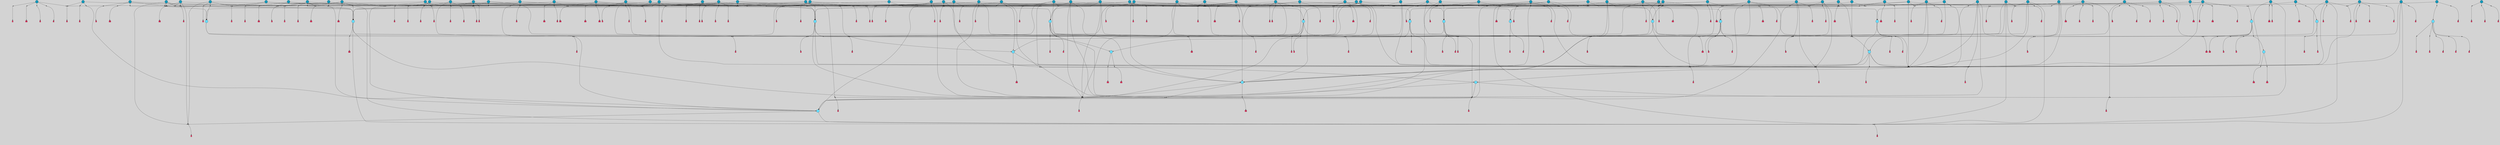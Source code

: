 // File exported with GEGELATI v1.3.1
// On the 2024-04-08 17:21:56
// With the File::TPGGraphDotExporter
digraph{
	graph[pad = "0.212, 0.055" bgcolor = lightgray]
	node[shape=circle style = filled label = ""]
		T3 [fillcolor="#66ddff"]
		T4 [fillcolor="#66ddff"]
		T7 [fillcolor="#66ddff"]
		T9 [fillcolor="#66ddff"]
		T11 [fillcolor="#66ddff"]
		T24 [fillcolor="#66ddff"]
		T27 [fillcolor="#66ddff"]
		T54 [fillcolor="#66ddff"]
		T82 [fillcolor="#66ddff"]
		T90 [fillcolor="#1199bb"]
		T95 [fillcolor="#1199bb"]
		T111 [fillcolor="#66ddff"]
		T129 [fillcolor="#66ddff"]
		T159 [fillcolor="#1199bb"]
		T164 [fillcolor="#66ddff"]
		T176 [fillcolor="#1199bb"]
		T194 [fillcolor="#1199bb"]
		T195 [fillcolor="#1199bb"]
		T198 [fillcolor="#66ddff"]
		T207 [fillcolor="#66ddff"]
		T210 [fillcolor="#1199bb"]
		T212 [fillcolor="#66ddff"]
		T240 [fillcolor="#66ddff"]
		T242 [fillcolor="#1199bb"]
		T249 [fillcolor="#1199bb"]
		T251 [fillcolor="#1199bb"]
		T252 [fillcolor="#1199bb"]
		T257 [fillcolor="#1199bb"]
		T260 [fillcolor="#1199bb"]
		T263 [fillcolor="#1199bb"]
		T265 [fillcolor="#1199bb"]
		T267 [fillcolor="#66ddff"]
		T273 [fillcolor="#1199bb"]
		T275 [fillcolor="#1199bb"]
		T278 [fillcolor="#1199bb"]
		T283 [fillcolor="#1199bb"]
		T284 [fillcolor="#1199bb"]
		T287 [fillcolor="#1199bb"]
		T288 [fillcolor="#1199bb"]
		T292 [fillcolor="#1199bb"]
		T294 [fillcolor="#1199bb"]
		T301 [fillcolor="#1199bb"]
		T307 [fillcolor="#1199bb"]
		T311 [fillcolor="#1199bb"]
		T313 [fillcolor="#1199bb"]
		T314 [fillcolor="#1199bb"]
		T315 [fillcolor="#1199bb"]
		T318 [fillcolor="#1199bb"]
		T319 [fillcolor="#1199bb"]
		T20 [fillcolor="#66ddff"]
		T321 [fillcolor="#66ddff"]
		T322 [fillcolor="#66ddff"]
		T323 [fillcolor="#1199bb"]
		T325 [fillcolor="#1199bb"]
		T327 [fillcolor="#1199bb"]
		T330 [fillcolor="#1199bb"]
		T332 [fillcolor="#1199bb"]
		T341 [fillcolor="#1199bb"]
		T344 [fillcolor="#1199bb"]
		T352 [fillcolor="#1199bb"]
		T353 [fillcolor="#1199bb"]
		T356 [fillcolor="#1199bb"]
		T359 [fillcolor="#1199bb"]
		T365 [fillcolor="#1199bb"]
		T371 [fillcolor="#1199bb"]
		T373 [fillcolor="#1199bb"]
		T376 [fillcolor="#1199bb"]
		T378 [fillcolor="#1199bb"]
		T382 [fillcolor="#1199bb"]
		T384 [fillcolor="#1199bb"]
		T385 [fillcolor="#1199bb"]
		T386 [fillcolor="#1199bb"]
		T388 [fillcolor="#1199bb"]
		T389 [fillcolor="#1199bb"]
		T390 [fillcolor="#1199bb"]
		T394 [fillcolor="#1199bb"]
		T395 [fillcolor="#1199bb"]
		T396 [fillcolor="#1199bb"]
		T399 [fillcolor="#1199bb"]
		T402 [fillcolor="#1199bb"]
		T403 [fillcolor="#1199bb"]
		T404 [fillcolor="#66ddff"]
		T405 [fillcolor="#1199bb"]
		T406 [fillcolor="#1199bb"]
		T407 [fillcolor="#1199bb"]
		T408 [fillcolor="#1199bb"]
		T409 [fillcolor="#1199bb"]
		T410 [fillcolor="#1199bb"]
		T411 [fillcolor="#1199bb"]
		T412 [fillcolor="#1199bb"]
		T413 [fillcolor="#1199bb"]
		T414 [fillcolor="#1199bb"]
		T415 [fillcolor="#1199bb"]
		T416 [fillcolor="#1199bb"]
		T342 [fillcolor="#1199bb"]
		T417 [fillcolor="#1199bb"]
		T418 [fillcolor="#1199bb"]
		T419 [fillcolor="#1199bb"]
		T420 [fillcolor="#1199bb"]
		T421 [fillcolor="#1199bb"]
		T422 [fillcolor="#1199bb"]
		T423 [fillcolor="#1199bb"]
		T424 [fillcolor="#1199bb"]
		T425 [fillcolor="#1199bb"]
		P3160 [fillcolor="#cccccc" shape=point] //6|
		I3160 [shape=box style=invis label="6|1&2|6#1|7&#92;n10|7&2|0#1|5&#92;n9|4&0|1#2|2&#92;n8|6&0|0#1|0&#92;n"]
		P3160 -> I3160[style=invis]
		A2571 [fillcolor="#ff3366" shape=box margin=0.03 width=0 height=0 label="3"]
		T3 -> P3160 -> A2571
		P3161 [fillcolor="#cccccc" shape=point] //3|
		I3161 [shape=box style=invis label="7|6&2|4#0|2&#92;n10|3&2|7#1|4&#92;n11|6&0|4#0|1&#92;n7|1&0|0#2|6&#92;n7|6&0|3#2|6&#92;n4|0&2|6#0|1&#92;n4|4&2|5#0|2&#92;n4|6&0|4#2|7&#92;n10|0&2|3#1|5&#92;n2|6&0|5#0|2&#92;n1|0&2|3#0|7&#92;n1|6&2|0#0|5&#92;n6|2&0|1#0|7&#92;n9|2&0|3#2|7&#92;n5|3&0|6#0|6&#92;n1|7&2|5#2|3&#92;n8|1&2|7#0|6&#92;n1|0&2|5#2|1&#92;n7|1&2|2#2|5&#92;n7|4&2|6#0|3&#92;n"]
		P3161 -> I3161[style=invis]
		A2572 [fillcolor="#ff3366" shape=box margin=0.03 width=0 height=0 label="4"]
		T3 -> P3161 -> A2572
		P3162 [fillcolor="#cccccc" shape=point] //7|
		I3162 [shape=box style=invis label="0|2&2|4#2|6&#92;n5|3&0|6#0|1&#92;n4|7&2|6#0|5&#92;n7|6&0|7#0|5&#92;n10|7&2|2#1|1&#92;n"]
		P3162 -> I3162[style=invis]
		A2573 [fillcolor="#ff3366" shape=box margin=0.03 width=0 height=0 label="4"]
		T4 -> P3162 -> A2573
		P3163 [fillcolor="#cccccc" shape=point] //0|
		I3163 [shape=box style=invis label="2|5&0|1#0|6&#92;n6|1&2|2#2|7&#92;n8|0&0|3#1|4&#92;n4|3&2|5#2|4&#92;n8|1&2|4#0|0&#92;n6|6&0|1#2|6&#92;n11|7&2|4#2|5&#92;n6|2&2|4#0|2&#92;n8|5&2|4#2|4&#92;n2|1&2|1#2|2&#92;n2|7&2|5#2|6&#92;n9|7&0|5#0|4&#92;n1|2&0|5#2|6&#92;n4|2&2|3#2|7&#92;n3|3&2|1#0|2&#92;n"]
		P3163 -> I3163[style=invis]
		A2574 [fillcolor="#ff3366" shape=box margin=0.03 width=0 height=0 label="5"]
		T4 -> P3163 -> A2574
		P3164 [fillcolor="#cccccc" shape=point] //-3|
		I3164 [shape=box style=invis label="1|6&2|7#0|7&#92;n10|2&0|7#1|3&#92;n9|6&2|7#2|2&#92;n5|3&0|7#0|7&#92;n1|6&2|3#0|0&#92;n2|3&2|3#2|2&#92;n5|1&2|6#0|6&#92;n"]
		P3164 -> I3164[style=invis]
		A2575 [fillcolor="#ff3366" shape=box margin=0.03 width=0 height=0 label="7"]
		T7 -> P3164 -> A2575
		P3165 [fillcolor="#cccccc" shape=point] //5|
		I3165 [shape=box style=invis label="0|5&2|3#0|1&#92;n0|6&2|1#2|4&#92;n6|2&2|6#0|7&#92;n7|4&0|3#0|1&#92;n5|4&0|7#1|6&#92;n9|1&0|5#2|2&#92;n6|3&2|3#1|7&#92;n11|7&2|4#1|6&#92;n2|5&0|1#0|0&#92;n4|7&0|0#0|2&#92;n6|2&0|6#0|0&#92;n2|1&2|6#2|4&#92;n10|0&2|0#1|0&#92;n6|6&2|4#0|6&#92;n"]
		P3165 -> I3165[style=invis]
		A2576 [fillcolor="#ff3366" shape=box margin=0.03 width=0 height=0 label="8"]
		T7 -> P3165 -> A2576
		P3166 [fillcolor="#cccccc" shape=point] //-6|
		I3166 [shape=box style=invis label="11|1&0|7#2|0&#92;n10|4&0|1#1|0&#92;n4|3&2|4#2|1&#92;n0|5&2|0#0|0&#92;n6|1&0|0#0|3&#92;n8|2&2|0#0|4&#92;n11|4&2|0#1|6&#92;n7|0&2|6#2|3&#92;n5|3&2|6#2|0&#92;n2|0&2|0#0|4&#92;n"]
		P3166 -> I3166[style=invis]
		A2577 [fillcolor="#ff3366" shape=box margin=0.03 width=0 height=0 label="9"]
		T9 -> P3166 -> A2577
		P3167 [fillcolor="#cccccc" shape=point] //2|
		I3167 [shape=box style=invis label="6|3&2|7#1|4&#92;n8|6&0|0#2|5&#92;n2|1&0|2#0|3&#92;n8|7&0|6#0|4&#92;n2|1&2|0#0|1&#92;n0|0&2|2#2|3&#92;n6|6&0|7#2|1&#92;n6|1&0|7#2|6&#92;n5|4&2|7#0|4&#92;n0|3&0|4#2|0&#92;n11|0&2|0#2|5&#92;n4|5&2|5#2|4&#92;n5|7&0|6#0|4&#92;n9|7&2|5#0|3&#92;n5|4&2|1#0|3&#92;n5|3&0|1#1|7&#92;n0|4&0|3#2|5&#92;n"]
		P3167 -> I3167[style=invis]
		A2578 [fillcolor="#ff3366" shape=box margin=0.03 width=0 height=0 label="10"]
		T9 -> P3167 -> A2578
		P3168 [fillcolor="#cccccc" shape=point] //6|
		I3168 [shape=box style=invis label="3|0&2|7#2|2&#92;n3|2&0|4#2|5&#92;n5|1&0|2#1|0&#92;n8|7&0|1#2|0&#92;n8|5&0|3#0|6&#92;n0|2&0|2#2|3&#92;n1|5&2|5#0|5&#92;n5|6&0|6#0|7&#92;n6|7&0|0#2|6&#92;n1|2&2|3#0|0&#92;n7|7&2|3#0|4&#92;n0|7&2|7#0|6&#92;n1|0&2|2#2|7&#92;n4|4&0|1#0|0&#92;n"]
		P3168 -> I3168[style=invis]
		A2579 [fillcolor="#ff3366" shape=box margin=0.03 width=0 height=0 label="11"]
		T11 -> P3168 -> A2579
		P3169 [fillcolor="#cccccc" shape=point] //-4|
		I3169 [shape=box style=invis label="4|1&0|4#2|6&#92;n1|2&2|2#2|0&#92;n1|2&2|0#0|6&#92;n8|4&2|3#2|5&#92;n5|5&2|1#1|0&#92;n"]
		P3169 -> I3169[style=invis]
		A2580 [fillcolor="#ff3366" shape=box margin=0.03 width=0 height=0 label="12"]
		T11 -> P3169 -> A2580
		P3170 [fillcolor="#cccccc" shape=point] //-3|
		I3170 [shape=box style=invis label="8|1&2|3#0|5&#92;n0|6&0|5#0|5&#92;n3|7&2|1#0|6&#92;n3|5&0|1#0|0&#92;n9|5&2|0#0|4&#92;n3|5&0|2#0|3&#92;n10|6&2|4#1|0&#92;n9|4&2|7#2|6&#92;n1|7&2|5#2|2&#92;n"]
		P3170 -> I3170[style=invis]
		A2581 [fillcolor="#ff3366" shape=box margin=0.03 width=0 height=0 label="5"]
		T4 -> P3170 -> A2581
		P3171 [fillcolor="#cccccc" shape=point] //1|
		I3171 [shape=box style=invis label="5|1&0|6#2|7&#92;n2|4&0|4#2|2&#92;n0|6&0|5#0|4&#92;n10|6&2|5#1|6&#92;n9|3&0|1#1|7&#92;n10|3&2|2#1|0&#92;n5|0&0|0#2|1&#92;n11|3&2|3#1|5&#92;n10|3&0|1#1|0&#92;n2|4&0|1#0|1&#92;n0|2&0|3#2|4&#92;n9|2&2|1#2|5&#92;n11|7&2|6#2|6&#92;n"]
		P3171 -> I3171[style=invis]
		T24 -> P3171 -> T7
		P3172 [fillcolor="#cccccc" shape=point] //5|
		I3172 [shape=box style=invis label="3|0&2|0#0|1&#92;n3|0&0|7#0|1&#92;n5|3&0|2#2|6&#92;n4|4&2|4#2|6&#92;n11|2&0|7#1|6&#92;n2|7&2|2#2|5&#92;n9|3&2|6#2|7&#92;n7|7&0|0#0|4&#92;n6|1&2|4#2|3&#92;n5|4&2|0#1|6&#92;n1|3&0|7#0|4&#92;n"]
		P3172 -> I3172[style=invis]
		A2582 [fillcolor="#ff3366" shape=box margin=0.03 width=0 height=0 label="7"]
		T24 -> P3172 -> A2582
		P3173 [fillcolor="#cccccc" shape=point] //-2|
		I3173 [shape=box style=invis label="4|1&0|4#0|3&#92;n4|2&0|5#2|0&#92;n5|5&2|6#0|5&#92;n1|4&0|1#0|2&#92;n6|3&2|7#1|5&#92;n0|4&2|0#0|3&#92;n8|5&2|5#1|2&#92;n10|7&2|7#1|1&#92;n3|4&0|0#2|1&#92;n3|6&2|5#2|5&#92;n8|3&0|1#0|7&#92;n10|0&2|7#1|3&#92;n4|1&2|4#0|1&#92;n9|3&2|0#0|4&#92;n3|6&2|0#0|4&#92;n1|2&0|6#2|1&#92;n4|0&2|1#2|2&#92;n"]
		P3173 -> I3173[style=invis]
		A2583 [fillcolor="#ff3366" shape=box margin=0.03 width=0 height=0 label="14"]
		T24 -> P3173 -> A2583
		P3174 [fillcolor="#cccccc" shape=point] //2|
		I3174 [shape=box style=invis label="9|1&2|3#0|1&#92;n5|2&2|0#2|4&#92;n3|6&2|5#2|7&#92;n7|0&2|5#0|4&#92;n1|2&0|3#0|5&#92;n7|3&2|7#0|0&#92;n"]
		P3174 -> I3174[style=invis]
		A2584 [fillcolor="#ff3366" shape=box margin=0.03 width=0 height=0 label="2"]
		T27 -> P3174 -> A2584
		P3175 [fillcolor="#cccccc" shape=point] //-6|
		I3175 [shape=box style=invis label="7|5&0|4#0|4&#92;n11|0&2|5#2|1&#92;n"]
		P3175 -> I3175[style=invis]
		A2585 [fillcolor="#ff3366" shape=box margin=0.03 width=0 height=0 label="3"]
		T27 -> P3175 -> A2585
		T27 -> P3161
		T27 -> P3163
		P3176 [fillcolor="#cccccc" shape=point] //0|
		I3176 [shape=box style=invis label="4|0&0|3#2|7&#92;n10|2&0|3#1|7&#92;n3|5&0|2#0|3&#92;n4|5&0|0#2|1&#92;n10|7&2|0#1|2&#92;n5|3&2|3#1|6&#92;n9|5&2|0#0|4&#92;n5|4&2|7#0|2&#92;n10|3&2|7#1|4&#92;n7|2&0|1#2|6&#92;n8|6&0|5#0|5&#92;n8|7&2|3#0|5&#92;n2|6&2|4#0|0&#92;n"]
		P3176 -> I3176[style=invis]
		A2586 [fillcolor="#ff3366" shape=box margin=0.03 width=0 height=0 label="5"]
		T27 -> P3176 -> A2586
		P3177 [fillcolor="#cccccc" shape=point] //8|
		I3177 [shape=box style=invis label="9|0&0|1#2|0&#92;n10|1&2|5#1|4&#92;n8|2&2|6#0|4&#92;n2|4&2|5#2|3&#92;n4|2&2|2#0|2&#92;n7|5&0|2#0|0&#92;n8|2&2|1#1|3&#92;n8|7&0|7#2|1&#92;n1|1&0|0#0|7&#92;n5|6&2|5#1|0&#92;n6|6&2|5#0|0&#92;n11|4&0|3#2|6&#92;n4|2&2|4#0|7&#92;n5|6&0|1#2|0&#92;n11|3&0|2#0|7&#92;n"]
		P3177 -> I3177[style=invis]
		A2587 [fillcolor="#ff3366" shape=box margin=0.03 width=0 height=0 label="6"]
		T54 -> P3177 -> A2587
		T54 -> P3172
		P3178 [fillcolor="#cccccc" shape=point] //-10|
		I3178 [shape=box style=invis label="3|6&0|0#0|4&#92;n4|1&2|4#0|1&#92;n5|1&0|1#0|4&#92;n5|5&2|6#0|5&#92;n6|5&0|6#0|3&#92;n11|1&2|0#0|1&#92;n0|7&2|0#0|3&#92;n1|2&0|6#0|1&#92;n8|0&0|4#2|0&#92;n0|4&0|7#2|7&#92;n7|0&2|7#1|3&#92;n3|1&0|5#2|5&#92;n5|1&0|4#0|3&#92;n2|2&0|2#0|0&#92;n8|3&0|1#0|7&#92;n3|0&0|3#0|5&#92;n7|2&0|5#2|0&#92;n6|3&2|7#1|5&#92;n4|7&2|7#2|1&#92;n"]
		P3178 -> I3178[style=invis]
		A2588 [fillcolor="#ff3366" shape=box margin=0.03 width=0 height=0 label="14"]
		T54 -> P3178 -> A2588
		T54 -> P3165
		P3179 [fillcolor="#cccccc" shape=point] //6|
		I3179 [shape=box style=invis label="7|0&2|5#1|2&#92;n10|6&2|1#1|3&#92;n7|5&0|2#0|7&#92;n10|7&0|1#1|5&#92;n4|6&2|5#0|5&#92;n4|4&0|7#2|7&#92;n"]
		P3179 -> I3179[style=invis]
		A2589 [fillcolor="#ff3366" shape=box margin=0.03 width=0 height=0 label="7"]
		T82 -> P3179 -> A2589
		P3180 [fillcolor="#cccccc" shape=point] //6|
		I3180 [shape=box style=invis label="0|5&2|3#0|1&#92;n0|6&2|1#2|4&#92;n9|1&0|5#2|2&#92;n7|4&0|3#0|1&#92;n5|4&0|7#1|6&#92;n2|5&0|1#0|0&#92;n6|3&2|3#1|7&#92;n11|7&2|4#1|6&#92;n6|2&2|6#0|1&#92;n4|7&0|0#0|2&#92;n6|2&0|6#0|0&#92;n9|1&2|6#2|4&#92;n10|0&2|0#1|0&#92;n6|6&2|4#0|6&#92;n"]
		P3180 -> I3180[style=invis]
		A2590 [fillcolor="#ff3366" shape=box margin=0.03 width=0 height=0 label="8"]
		T82 -> P3180 -> A2590
		T82 -> P3166
		P3181 [fillcolor="#cccccc" shape=point] //-2|
		I3181 [shape=box style=invis label="8|4&2|1#2|5&#92;n4|1&0|7#2|1&#92;n5|7&2|3#2|2&#92;n10|4&2|5#1|7&#92;n10|0&2|6#1|3&#92;n4|5&2|7#0|6&#92;n9|5&2|4#0|4&#92;n2|4&0|5#0|7&#92;n11|1&2|4#2|6&#92;n5|6&0|7#1|2&#92;n2|7&2|7#2|6&#92;n5|2&0|5#1|5&#92;n3|0&0|6#0|2&#92;n4|0&0|4#2|4&#92;n4|4&2|6#0|7&#92;n10|6&2|0#1|4&#92;n9|7&0|3#1|4&#92;n1|4&2|6#0|3&#92;n11|5&2|6#0|3&#92;n0|3&0|5#0|1&#92;n"]
		P3181 -> I3181[style=invis]
		A2591 [fillcolor="#ff3366" shape=box margin=0.03 width=0 height=0 label="13"]
		T90 -> P3181 -> A2591
		P3182 [fillcolor="#cccccc" shape=point] //4|
		I3182 [shape=box style=invis label="7|1&2|6#1|3&#92;n10|1&0|3#1|6&#92;n8|5&2|3#2|1&#92;n11|5&0|0#2|6&#92;n4|1&0|6#0|0&#92;n11|1&0|2#0|3&#92;n2|0&2|1#0|7&#92;n"]
		P3182 -> I3182[style=invis]
		A2592 [fillcolor="#ff3366" shape=box margin=0.03 width=0 height=0 label="2"]
		T90 -> P3182 -> A2592
		P3183 [fillcolor="#cccccc" shape=point] //7|
		I3183 [shape=box style=invis label="10|3&0|1#1|4&#92;n4|6&0|0#0|2&#92;n4|5&0|6#0|0&#92;n4|3&0|6#2|1&#92;n7|0&0|3#1|2&#92;n4|7&0|6#0|5&#92;n7|6&0|7#0|6&#92;n6|6&0|0#0|3&#92;n11|1&0|4#2|5&#92;n10|2&0|3#1|2&#92;n"]
		P3183 -> I3183[style=invis]
		A2593 [fillcolor="#ff3366" shape=box margin=0.03 width=0 height=0 label="4"]
		T90 -> P3183 -> A2593
		T90 -> P3170
		P3184 [fillcolor="#cccccc" shape=point] //-7|
		I3184 [shape=box style=invis label="3|0&2|0#0|1&#92;n1|1&0|2#0|4&#92;n11|2&0|7#1|6&#92;n9|7&0|0#0|4&#92;n3|0&0|7#0|1&#92;n9|3&2|6#2|7&#92;n5|3&0|2#2|6&#92;n6|1&2|4#2|3&#92;n5|4&2|0#1|6&#92;n1|3&0|7#0|7&#92;n"]
		P3184 -> I3184[style=invis]
		A2594 [fillcolor="#ff3366" shape=box margin=0.03 width=0 height=0 label="7"]
		T90 -> P3184 -> A2594
		P3185 [fillcolor="#cccccc" shape=point] //4|
		I3185 [shape=box style=invis label="4|3&0|6#0|3&#92;n5|7&2|3#2|2&#92;n5|6&0|7#1|2&#92;n1|4&2|6#0|3&#92;n8|4&2|1#2|5&#92;n9|5&2|4#1|4&#92;n2|4&0|5#0|7&#92;n10|0&0|6#1|3&#92;n3|0&0|6#0|2&#92;n2|7&2|7#2|6&#92;n5|2&0|5#1|5&#92;n10|4&2|5#1|7&#92;n4|0&0|4#2|4&#92;n11|1&0|4#2|6&#92;n10|6&2|0#1|4&#92;n9|7&0|3#1|4&#92;n4|5&2|7#0|6&#92;n11|5&2|6#2|3&#92;n0|3&0|5#0|1&#92;n"]
		P3185 -> I3185[style=invis]
		A2595 [fillcolor="#ff3366" shape=box margin=0.03 width=0 height=0 label="13"]
		T95 -> P3185 -> A2595
		P3186 [fillcolor="#cccccc" shape=point] //8|
		I3186 [shape=box style=invis label="9|7&0|5#2|5&#92;n3|3&2|3#0|2&#92;n9|5&2|2#1|0&#92;n2|3&0|6#0|3&#92;n4|4&2|5#2|7&#92;n11|3&2|0#1|5&#92;n6|6&2|1#2|2&#92;n4|6&0|1#2|2&#92;n2|5&2|7#2|2&#92;n7|7&2|2#2|3&#92;n6|5&0|3#2|6&#92;n6|7&0|6#0|2&#92;n"]
		P3186 -> I3186[style=invis]
		A2596 [fillcolor="#ff3366" shape=box margin=0.03 width=0 height=0 label="14"]
		T95 -> P3186 -> A2596
		P3187 [fillcolor="#cccccc" shape=point] //2|
		I3187 [shape=box style=invis label="4|1&0|4#2|6&#92;n5|5&2|1#1|0&#92;n1|0&2|0#0|6&#92;n8|4&2|3#2|5&#92;n"]
		P3187 -> I3187[style=invis]
		T95 -> P3187 -> T11
		P3188 [fillcolor="#cccccc" shape=point] //-9|
		I3188 [shape=box style=invis label="2|0&2|0#2|1&#92;n4|4&2|4#2|6&#92;n9|1&0|3#1|7&#92;n5|3&0|2#2|6&#92;n2|7&2|2#2|5&#92;n5|4&2|0#1|6&#92;n3|0&0|7#0|1&#92;n1|3&0|7#0|4&#92;n11|6&2|2#0|7&#92;n7|7&0|0#0|4&#92;n11|0&0|7#1|6&#92;n9|3&2|6#2|7&#92;n"]
		P3188 -> I3188[style=invis]
		A2597 [fillcolor="#ff3366" shape=box margin=0.03 width=0 height=0 label="7"]
		T95 -> P3188 -> A2597
		P3189 [fillcolor="#cccccc" shape=point] //-8|
		I3189 [shape=box style=invis label="7|5&0|4#2|4&#92;n"]
		P3189 -> I3189[style=invis]
		A2598 [fillcolor="#ff3366" shape=box margin=0.03 width=0 height=0 label="3"]
		T95 -> P3189 -> A2598
		P3190 [fillcolor="#cccccc" shape=point] //-5|
		I3190 [shape=box style=invis label="0|0&2|3#0|2&#92;n10|5&0|6#1|3&#92;n7|3&0|6#2|3&#92;n3|4&0|6#0|6&#92;n10|5&0|2#1|1&#92;n5|0&0|1#0|3&#92;n6|6&2|5#1|5&#92;n7|4&0|2#1|7&#92;n5|7&0|1#2|5&#92;n1|5&0|0#0|3&#92;n7|5&2|1#2|6&#92;n9|0&0|2#0|0&#92;n4|0&2|4#0|0&#92;n4|6&0|0#2|3&#92;n3|1&0|6#2|5&#92;n7|7&2|1#2|3&#92;n9|4&2|2#0|6&#92;n"]
		P3190 -> I3190[style=invis]
		T111 -> P3190 -> T9
		P3191 [fillcolor="#cccccc" shape=point] //7|
		I3191 [shape=box style=invis label="7|4&2|1#2|0&#92;n4|1&2|4#2|3&#92;n5|0&2|0#2|2&#92;n6|1&2|4#2|6&#92;n"]
		P3191 -> I3191[style=invis]
		A2599 [fillcolor="#ff3366" shape=box margin=0.03 width=0 height=0 label="9"]
		T111 -> P3191 -> A2599
		P3192 [fillcolor="#cccccc" shape=point] //2|
		I3192 [shape=box style=invis label="3|0&2|0#0|1&#92;n11|2&0|7#1|6&#92;n8|7&2|4#0|5&#92;n5|3&0|2#2|6&#92;n4|4&2|4#2|6&#92;n3|0&0|7#0|1&#92;n2|7&2|2#2|5&#92;n9|3&2|6#2|7&#92;n7|7&0|0#0|4&#92;n6|1&2|4#1|3&#92;n5|4&2|0#1|6&#92;n1|3&0|7#0|4&#92;n"]
		P3192 -> I3192[style=invis]
		A2600 [fillcolor="#ff3366" shape=box margin=0.03 width=0 height=0 label="7"]
		T111 -> P3192 -> A2600
		T111 -> P3166
		T129 -> P3177
		T129 -> P3172
		P3193 [fillcolor="#cccccc" shape=point] //10|
		I3193 [shape=box style=invis label="4|5&2|7#2|1&#92;n1|7&2|3#0|6&#92;n3|5&2|2#0|3&#92;n10|3&0|7#1|4&#92;n7|1&0|4#2|6&#92;n10|2&0|3#1|7&#92;n9|5&2|0#0|4&#92;n4|0&0|3#2|7&#92;n11|4&2|6#1|2&#92;n5|4&2|7#0|2&#92;n2|6&2|4#0|0&#92;n6|5&0|7#2|1&#92;n5|3&2|3#1|6&#92;n10|7&2|0#1|2&#92;n"]
		P3193 -> I3193[style=invis]
		A2601 [fillcolor="#ff3366" shape=box margin=0.03 width=0 height=0 label="5"]
		T129 -> P3193 -> A2601
		P3194 [fillcolor="#cccccc" shape=point] //5|
		I3194 [shape=box style=invis label="9|4&2|3#1|3&#92;n0|4&2|4#0|5&#92;n6|1&2|6#2|5&#92;n4|0&0|5#2|0&#92;n"]
		P3194 -> I3194[style=invis]
		A2602 [fillcolor="#ff3366" shape=box margin=0.03 width=0 height=0 label="7"]
		T129 -> P3194 -> A2602
		P3195 [fillcolor="#cccccc" shape=point] //6|
		I3195 [shape=box style=invis label="9|4&2|7#0|6&#92;n8|4&0|1#1|0&#92;n1|3&0|0#2|1&#92;n2|4&0|6#2|2&#92;n5|1&2|5#0|7&#92;n3|0&0|3#2|6&#92;n2|2&2|6#0|2&#92;n8|4&0|4#2|2&#92;n5|1&2|4#0|3&#92;n9|4&0|6#0|6&#92;n5|0&2|2#1|5&#92;n11|7&0|0#1|1&#92;n0|4&0|3#0|3&#92;n7|7&2|4#2|5&#92;n1|5&0|1#2|1&#92;n"]
		P3195 -> I3195[style=invis]
		A2603 [fillcolor="#ff3366" shape=box margin=0.03 width=0 height=0 label="1"]
		T129 -> P3195 -> A2603
		P3196 [fillcolor="#cccccc" shape=point] //7|
		I3196 [shape=box style=invis label="7|0&2|1#2|0&#92;n9|7&2|1#1|7&#92;n8|2&0|1#1|0&#92;n6|6&0|2#1|1&#92;n2|2&0|5#0|0&#92;n5|7&0|0#2|1&#92;n5|1&2|5#1|5&#92;n4|7&2|4#2|3&#92;n10|5&2|2#1|5&#92;n1|3&2|2#2|0&#92;n10|2&2|6#1|5&#92;n"]
		P3196 -> I3196[style=invis]
		A2604 [fillcolor="#ff3366" shape=box margin=0.03 width=0 height=0 label="1"]
		T159 -> P3196 -> A2604
		P3197 [fillcolor="#cccccc" shape=point] //7|
		I3197 [shape=box style=invis label="7|4&2|7#0|4&#92;n4|6&0|1#2|5&#92;n2|1&2|3#0|0&#92;n4|3&2|0#0|1&#92;n0|0&2|7#2|7&#92;n7|7&0|5#2|3&#92;n5|0&2|1#2|2&#92;n10|0&0|4#1|2&#92;n4|4&0|7#0|0&#92;n6|7&0|2#0|1&#92;n1|4&2|5#0|4&#92;n"]
		P3197 -> I3197[style=invis]
		A2605 [fillcolor="#ff3366" shape=box margin=0.03 width=0 height=0 label="0"]
		T159 -> P3197 -> A2605
		P3198 [fillcolor="#cccccc" shape=point] //5|
		I3198 [shape=box style=invis label="0|5&2|3#0|1&#92;n0|6&2|1#2|4&#92;n6|2&2|6#0|7&#92;n9|0&2|7#1|1&#92;n7|4&0|3#0|1&#92;n11|7&2|4#1|6&#92;n9|1&0|5#2|2&#92;n5|4&0|7#1|6&#92;n2|5&0|1#0|0&#92;n4|7&0|0#0|2&#92;n6|2&0|6#0|0&#92;n2|1&2|6#2|4&#92;n10|0&0|0#1|0&#92;n6|6&2|4#0|6&#92;n"]
		P3198 -> I3198[style=invis]
		T159 -> P3198 -> T129
		T164 -> P3163
		P3199 [fillcolor="#cccccc" shape=point] //-1|
		I3199 [shape=box style=invis label="6|4&0|4#2|4&#92;n4|5&2|5#2|4&#92;n9|7&2|5#0|3&#92;n3|7&2|6#0|6&#92;n8|7&0|6#0|4&#92;n2|1&2|0#0|1&#92;n8|6&0|0#2|5&#92;n2|1&0|2#0|3&#92;n6|1&0|7#2|6&#92;n6|3&0|1#1|6&#92;n5|4&2|7#0|4&#92;n0|7&0|4#2|0&#92;n11|0&2|0#2|5&#92;n3|7&2|0#2|7&#92;n8|3&2|7#1|4&#92;n5|7&0|6#0|4&#92;n0|0&2|3#2|3&#92;n5|4&2|1#0|3&#92;n0|4&0|3#2|5&#92;n"]
		P3199 -> I3199[style=invis]
		A2606 [fillcolor="#ff3366" shape=box margin=0.03 width=0 height=0 label="10"]
		T164 -> P3199 -> A2606
		P3200 [fillcolor="#cccccc" shape=point] //-7|
		I3200 [shape=box style=invis label="6|1&0|2#0|3&#92;n1|2&0|1#2|0&#92;n10|3&2|2#1|1&#92;n0|1&0|2#0|7&#92;n4|6&2|7#2|4&#92;n6|0&2|7#0|6&#92;n"]
		P3200 -> I3200[style=invis]
		A2607 [fillcolor="#ff3366" shape=box margin=0.03 width=0 height=0 label="7"]
		T164 -> P3200 -> A2607
		P3201 [fillcolor="#cccccc" shape=point] //-6|
		I3201 [shape=box style=invis label="11|7&0|1#0|6&#92;n3|5&0|1#0|3&#92;n1|5&0|5#0|6&#92;n1|7&2|5#2|2&#92;n0|0&0|2#2|2&#92;n4|4&0|1#0|5&#92;n6|4&2|2#0|2&#92;n0|6&2|5#0|5&#92;n0|3&2|2#2|6&#92;n"]
		P3201 -> I3201[style=invis]
		A2608 [fillcolor="#ff3366" shape=box margin=0.03 width=0 height=0 label="5"]
		T164 -> P3201 -> A2608
		T164 -> P3185
		P3202 [fillcolor="#cccccc" shape=point] //3|
		I3202 [shape=box style=invis label="4|7&0|7#2|7&#92;n11|5&2|6#0|2&#92;n5|5&2|6#2|0&#92;n3|2&0|6#0|3&#92;n10|2&2|5#1|5&#92;n9|4&2|3#1|5&#92;n2|5&2|7#2|4&#92;n11|3&2|5#1|0&#92;n7|0&0|7#2|1&#92;n1|2&0|5#0|1&#92;n"]
		P3202 -> I3202[style=invis]
		A2609 [fillcolor="#ff3366" shape=box margin=0.03 width=0 height=0 label="5"]
		T176 -> P3202 -> A2609
		P3203 [fillcolor="#cccccc" shape=point] //2|
		I3203 [shape=box style=invis label="7|1&0|6#0|1&#92;n5|2&2|5#1|6&#92;n10|1&2|1#1|1&#92;n4|7&0|4#2|2&#92;n11|7&0|4#2|7&#92;n5|0&0|5#1|7&#92;n8|2&0|5#2|4&#92;n10|0&2|6#1|6&#92;n5|1&0|1#2|3&#92;n1|6&2|0#0|1&#92;n9|6&2|2#1|4&#92;n3|4&2|3#0|0&#92;n10|1&0|1#1|0&#92;n2|2&0|1#2|1&#92;n3|1&2|7#0|3&#92;n"]
		P3203 -> I3203[style=invis]
		A2610 [fillcolor="#ff3366" shape=box margin=0.03 width=0 height=0 label="10"]
		T176 -> P3203 -> A2610
		P3204 [fillcolor="#cccccc" shape=point] //-1|
		I3204 [shape=box style=invis label="1|7&2|1#0|6&#92;n8|1&2|3#0|5&#92;n10|6&2|7#1|0&#92;n1|7&2|5#0|2&#92;n0|3&0|3#2|2&#92;n3|5&0|1#0|0&#92;n3|5&0|2#0|3&#92;n1|5&2|0#0|4&#92;n5|7&2|2#2|5&#92;n4|0&2|3#0|3&#92;n"]
		P3204 -> I3204[style=invis]
		T176 -> P3204 -> T3
		P3205 [fillcolor="#cccccc" shape=point] //-3|
		I3205 [shape=box style=invis label="6|3&2|4#1|4&#92;n5|3&0|1#1|7&#92;n2|1&0|2#2|3&#92;n8|7&0|6#0|4&#92;n2|1&2|0#0|1&#92;n0|0&2|2#2|3&#92;n6|1&0|7#2|6&#92;n5|7&0|2#0|4&#92;n0|3&0|4#2|0&#92;n11|0&2|0#2|5&#92;n6|0&2|0#1|4&#92;n8|6&0|2#2|5&#92;n5|4&2|1#0|3&#92;n9|7&2|5#0|3&#92;n5|4&2|7#0|4&#92;n"]
		P3205 -> I3205[style=invis]
		A2611 [fillcolor="#ff3366" shape=box margin=0.03 width=0 height=0 label="10"]
		T176 -> P3205 -> A2611
		P3206 [fillcolor="#cccccc" shape=point] //4|
		I3206 [shape=box style=invis label="7|1&0|6#0|1&#92;n5|2&2|5#1|6&#92;n10|1&2|1#1|1&#92;n9|6&2|2#1|4&#92;n4|7&0|4#2|2&#92;n9|6&0|4#1|1&#92;n10|0&2|6#1|6&#92;n5|1&0|1#2|3&#92;n1|6&2|0#0|1&#92;n8|2&0|5#2|4&#92;n3|4&2|3#0|0&#92;n10|1&0|5#1|0&#92;n2|2&0|1#2|1&#92;n3|1&2|7#0|3&#92;n"]
		P3206 -> I3206[style=invis]
		A2612 [fillcolor="#ff3366" shape=box margin=0.03 width=0 height=0 label="10"]
		T176 -> P3206 -> A2612
		P3207 [fillcolor="#cccccc" shape=point] //-2|
		I3207 [shape=box style=invis label="1|0&0|3#0|3&#92;n2|7&0|4#0|4&#92;n11|6&2|1#1|4&#92;n6|1&2|5#0|0&#92;n2|0&2|0#0|6&#92;n1|3&2|1#0|4&#92;n"]
		P3207 -> I3207[style=invis]
		A2613 [fillcolor="#ff3366" shape=box margin=0.03 width=0 height=0 label="2"]
		T194 -> P3207 -> A2613
		P3208 [fillcolor="#cccccc" shape=point] //3|
		I3208 [shape=box style=invis label="5|4&2|7#0|4&#92;n0|4&0|3#2|5&#92;n8|6&0|0#2|5&#92;n2|1&0|2#0|3&#92;n9|7&0|6#0|4&#92;n0|0&2|2#2|3&#92;n6|6&0|7#2|1&#92;n6|1&0|7#2|6&#92;n0|3&0|4#2|0&#92;n11|0&2|0#2|5&#92;n4|5&2|5#2|4&#92;n5|3&0|1#1|7&#92;n9|7&2|2#0|3&#92;n5|4&2|1#0|3&#92;n5|0&0|6#0|4&#92;n0|0&0|1#2|0&#92;n"]
		P3208 -> I3208[style=invis]
		A2614 [fillcolor="#ff3366" shape=box margin=0.03 width=0 height=0 label="10"]
		T194 -> P3208 -> A2614
		T194 -> P3204
		P3209 [fillcolor="#cccccc" shape=point] //10|
		I3209 [shape=box style=invis label="6|1&2|4#2|3&#92;n3|0&0|7#0|1&#92;n5|3&0|2#2|6&#92;n4|4&0|4#2|6&#92;n5|4&2|0#1|6&#92;n10|5&0|6#1|5&#92;n2|5&2|1#2|2&#92;n1|3&0|7#0|4&#92;n3|0&2|0#0|1&#92;n11|2&0|5#1|6&#92;n9|3&2|6#2|7&#92;n7|7&0|0#0|4&#92;n"]
		P3209 -> I3209[style=invis]
		A2615 [fillcolor="#ff3366" shape=box margin=0.03 width=0 height=0 label="7"]
		T194 -> P3209 -> A2615
		P3210 [fillcolor="#cccccc" shape=point] //5|
		I3210 [shape=box style=invis label="3|0&2|0#2|1&#92;n3|0&0|7#0|1&#92;n5|3&0|2#2|6&#92;n4|4&2|4#2|6&#92;n5|4&2|0#1|6&#92;n2|7&2|2#2|5&#92;n1|3&0|7#0|4&#92;n11|6&2|2#0|7&#92;n7|7&0|0#0|4&#92;n6|1&2|4#2|3&#92;n11|0&0|7#1|6&#92;n9|3&2|6#2|7&#92;n"]
		P3210 -> I3210[style=invis]
		A2616 [fillcolor="#ff3366" shape=box margin=0.03 width=0 height=0 label="7"]
		T195 -> P3210 -> A2616
		P3211 [fillcolor="#cccccc" shape=point] //4|
		I3211 [shape=box style=invis label="7|1&0|6#0|1&#92;n6|7&2|7#1|7&#92;n10|1&2|1#1|1&#92;n9|6&2|2#1|4&#92;n4|7&0|4#2|2&#92;n9|6&0|5#1|1&#92;n10|0&2|6#1|6&#92;n5|1&0|1#2|3&#92;n10|1&0|5#1|0&#92;n3|4&2|3#0|0&#92;n8|2&0|5#2|4&#92;n1|6&2|0#0|0&#92;n2|3&0|1#2|6&#92;n5|2&2|2#1|6&#92;n2|2&0|1#2|1&#92;n3|1&2|7#0|3&#92;n6|7&2|3#0|4&#92;n"]
		P3211 -> I3211[style=invis]
		A2617 [fillcolor="#ff3366" shape=box margin=0.03 width=0 height=0 label="10"]
		T195 -> P3211 -> A2617
		P3212 [fillcolor="#cccccc" shape=point] //-4|
		I3212 [shape=box style=invis label="0|4&0|0#2|7&#92;n8|5&2|4#2|4&#92;n4|3&2|5#2|4&#92;n11|7&2|2#2|5&#92;n6|5&2|2#2|7&#92;n3|2&0|7#0|7&#92;n3|3&2|1#0|3&#92;n2|6&0|3#2|5&#92;n0|1&2|6#2|2&#92;n8|2&0|0#1|6&#92;n0|7&0|5#0|4&#92;n9|5&0|3#2|7&#92;n2|7&2|5#2|6&#92;n9|0&2|0#0|1&#92;n1|2&2|4#0|2&#92;n"]
		P3212 -> I3212[style=invis]
		T195 -> P3212 -> T27
		T195 -> P3197
		P3213 [fillcolor="#cccccc" shape=point] //-3|
		I3213 [shape=box style=invis label="0|0&2|7#2|7&#92;n4|6&0|2#2|5&#92;n2|1&2|3#0|0&#92;n4|3&2|0#0|1&#92;n7|4&2|7#0|4&#92;n5|0&2|1#2|2&#92;n10|0&0|4#1|2&#92;n4|4&0|7#0|0&#92;n6|7&0|2#0|1&#92;n1|4&2|5#0|4&#92;n"]
		P3213 -> I3213[style=invis]
		A2618 [fillcolor="#ff3366" shape=box margin=0.03 width=0 height=0 label="0"]
		T198 -> P3213 -> A2618
		P3214 [fillcolor="#cccccc" shape=point] //-3|
		I3214 [shape=box style=invis label="3|7&0|0#0|2&#92;n11|5&0|1#1|1&#92;n4|1&0|6#2|6&#92;n4|0&0|1#0|5&#92;n"]
		P3214 -> I3214[style=invis]
		T198 -> P3214 -> T24
		T198 -> P3172
		P3215 [fillcolor="#cccccc" shape=point] //-2|
		I3215 [shape=box style=invis label="5|2&2|0#2|4&#92;n9|1&2|3#0|1&#92;n3|6&2|5#2|7&#92;n7|0&2|1#0|4&#92;n1|2&0|3#0|5&#92;n7|3&2|7#0|0&#92;n"]
		P3215 -> I3215[style=invis]
		A2619 [fillcolor="#ff3366" shape=box margin=0.03 width=0 height=0 label="2"]
		T198 -> P3215 -> A2619
		P3216 [fillcolor="#cccccc" shape=point] //-9|
		I3216 [shape=box style=invis label="4|1&0|4#2|6&#92;n11|0&2|0#0|6&#92;n8|4&2|3#2|5&#92;n6|0&0|3#0|1&#92;n"]
		P3216 -> I3216[style=invis]
		T198 -> P3216 -> T11
		T207 -> P3196
		T207 -> P3214
		P3217 [fillcolor="#cccccc" shape=point] //5|
		I3217 [shape=box style=invis label="8|1&2|6#0|6&#92;n3|0&0|7#0|1&#92;n11|3&0|2#2|6&#92;n4|4&2|4#2|6&#92;n11|2&0|7#1|6&#92;n2|7&2|2#2|5&#92;n7|7&0|0#0|4&#92;n6|1&2|4#2|3&#92;n5|4&2|0#1|6&#92;n3|0&2|0#0|1&#92;n1|3&0|7#0|4&#92;n"]
		P3217 -> I3217[style=invis]
		A2620 [fillcolor="#ff3366" shape=box margin=0.03 width=0 height=0 label="7"]
		T207 -> P3217 -> A2620
		P3218 [fillcolor="#cccccc" shape=point] //5|
		I3218 [shape=box style=invis label="10|4&2|6#1|2&#92;n8|4&0|1#1|0&#92;n0|4&2|6#0|0&#92;n8|4&2|5#2|1&#92;n7|5&2|5#1|0&#92;n3|6&0|6#2|2&#92;n1|7&0|7#0|5&#92;n2|0&0|7#2|4&#92;n9|4&2|6#2|7&#92;n2|6&2|2#0|0&#92;n11|7&2|7#0|7&#92;n5|5&0|0#0|1&#92;n10|1&0|0#1|0&#92;n7|3&0|1#2|5&#92;n9|2&2|7#1|5&#92;n9|0&2|5#1|2&#92;n1|6&2|4#2|2&#92;n3|3&2|2#0|7&#92;n1|6&2|0#0|0&#92;n6|4&2|6#1|0&#92;n"]
		P3218 -> I3218[style=invis]
		A2621 [fillcolor="#ff3366" shape=box margin=0.03 width=0 height=0 label="1"]
		T207 -> P3218 -> A2621
		P3219 [fillcolor="#cccccc" shape=point] //7|
		I3219 [shape=box style=invis label="6|1&2|6#2|7&#92;n7|0&2|4#2|3&#92;n3|3&0|7#0|6&#92;n5|4&0|2#2|4&#92;n8|5&2|6#2|7&#92;n0|0&2|3#0|3&#92;n5|4&2|4#2|6&#92;n"]
		P3219 -> I3219[style=invis]
		T207 -> P3219 -> T4
		T210 -> P3197
		T210 -> P3172
		P3220 [fillcolor="#cccccc" shape=point] //6|
		I3220 [shape=box style=invis label="10|4&2|6#1|2&#92;n8|4&0|1#1|0&#92;n0|4&2|6#0|0&#92;n8|4&2|5#2|1&#92;n7|5&2|5#1|0&#92;n3|6&0|6#2|2&#92;n1|7&0|7#0|5&#92;n2|0&0|7#2|4&#92;n2|6&2|2#0|0&#92;n0|7&2|7#0|7&#92;n11|6&0|4#2|2&#92;n5|5&0|0#0|1&#92;n10|1&0|0#1|0&#92;n7|3&0|1#2|5&#92;n9|2&2|7#1|5&#92;n9|4&2|6#2|7&#92;n1|6&2|4#2|2&#92;n3|3&2|2#0|7&#92;n1|6&2|0#0|0&#92;n6|4&2|6#1|0&#92;n"]
		P3220 -> I3220[style=invis]
		A2622 [fillcolor="#ff3366" shape=box margin=0.03 width=0 height=0 label="1"]
		T210 -> P3220 -> A2622
		P3221 [fillcolor="#cccccc" shape=point] //2|
		I3221 [shape=box style=invis label="4|5&2|7#2|1&#92;n1|7&2|3#0|6&#92;n3|5&2|2#0|3&#92;n10|3&2|7#1|4&#92;n7|1&0|4#2|6&#92;n4|0&0|3#2|7&#92;n9|5&2|0#0|4&#92;n10|2&0|3#1|7&#92;n11|4&2|6#1|2&#92;n10|3&2|1#1|6&#92;n5|4&2|7#0|2&#92;n2|6&2|4#0|0&#92;n6|5&0|7#2|1&#92;n5|3&2|3#1|6&#92;n10|7&2|0#1|2&#92;n"]
		P3221 -> I3221[style=invis]
		A2623 [fillcolor="#ff3366" shape=box margin=0.03 width=0 height=0 label="5"]
		T210 -> P3221 -> A2623
		P3222 [fillcolor="#cccccc" shape=point] //9|
		I3222 [shape=box style=invis label="11|0&2|0#1|1&#92;n3|6&0|6#0|0&#92;n1|4&0|0#2|4&#92;n7|5&2|2#1|3&#92;n11|7&2|6#1|7&#92;n5|2&0|6#1|5&#92;n9|5&0|6#0|3&#92;n2|2&2|7#0|5&#92;n9|3&2|2#2|0&#92;n11|0&2|7#0|1&#92;n1|1&2|0#0|1&#92;n6|6&0|6#1|2&#92;n9|7&0|1#0|3&#92;n2|0&2|4#2|5&#92;n2|4&2|2#0|0&#92;n6|1&2|1#1|7&#92;n10|7&2|5#1|6&#92;n11|5&2|7#2|4&#92;n"]
		P3222 -> I3222[style=invis]
		A2624 [fillcolor="#ff3366" shape=box margin=0.03 width=0 height=0 label="1"]
		T210 -> P3222 -> A2624
		P3223 [fillcolor="#cccccc" shape=point] //6|
		I3223 [shape=box style=invis label="9|4&2|7#0|6&#92;n8|4&0|1#1|0&#92;n1|3&0|0#2|1&#92;n2|4&0|6#2|2&#92;n5|1&2|5#0|7&#92;n3|0&0|3#2|6&#92;n2|2&2|6#0|2&#92;n8|4&0|4#2|2&#92;n5|1&2|4#0|3&#92;n9|4&0|6#0|6&#92;n5|0&2|2#1|5&#92;n11|7&0|0#1|1&#92;n0|4&0|3#0|3&#92;n7|7&2|4#2|5&#92;n1|5&0|1#2|1&#92;n"]
		P3223 -> I3223[style=invis]
		A2625 [fillcolor="#ff3366" shape=box margin=0.03 width=0 height=0 label="1"]
		T212 -> P3223 -> A2625
		P3224 [fillcolor="#cccccc" shape=point] //5|
		I3224 [shape=box style=invis label="3|0&2|0#0|1&#92;n3|0&0|7#0|1&#92;n5|3&0|2#2|6&#92;n4|4&2|4#2|6&#92;n11|2&0|7#1|6&#92;n2|7&2|2#2|5&#92;n9|3&2|6#2|7&#92;n7|7&0|0#0|4&#92;n6|1&2|4#2|3&#92;n5|4&2|0#1|6&#92;n1|3&0|7#0|4&#92;n"]
		P3224 -> I3224[style=invis]
		A2626 [fillcolor="#ff3366" shape=box margin=0.03 width=0 height=0 label="7"]
		T212 -> P3224 -> A2626
		P3225 [fillcolor="#cccccc" shape=point] //8|
		I3225 [shape=box style=invis label="9|0&0|1#2|0&#92;n10|1&2|5#1|4&#92;n8|2&2|6#0|4&#92;n2|4&2|5#2|3&#92;n4|2&2|2#0|2&#92;n7|5&0|2#0|0&#92;n8|2&2|1#1|3&#92;n8|7&0|7#2|1&#92;n1|1&0|0#0|7&#92;n5|6&2|5#1|0&#92;n6|6&2|5#0|0&#92;n11|4&0|3#2|6&#92;n4|2&2|4#0|7&#92;n5|6&0|1#2|0&#92;n11|3&0|2#0|7&#92;n"]
		P3225 -> I3225[style=invis]
		A2627 [fillcolor="#ff3366" shape=box margin=0.03 width=0 height=0 label="6"]
		T212 -> P3225 -> A2627
		P3226 [fillcolor="#cccccc" shape=point] //5|
		I3226 [shape=box style=invis label="9|4&2|3#1|3&#92;n0|4&2|4#0|5&#92;n6|1&2|6#2|5&#92;n4|0&0|5#2|0&#92;n"]
		P3226 -> I3226[style=invis]
		A2628 [fillcolor="#ff3366" shape=box margin=0.03 width=0 height=0 label="7"]
		T212 -> P3226 -> A2628
		P3227 [fillcolor="#cccccc" shape=point] //10|
		I3227 [shape=box style=invis label="4|5&2|7#2|1&#92;n1|7&2|3#0|6&#92;n3|5&2|2#0|3&#92;n10|3&0|7#1|4&#92;n7|1&0|4#2|6&#92;n10|2&0|3#1|7&#92;n9|5&2|0#0|4&#92;n4|0&0|3#2|7&#92;n11|4&2|6#1|2&#92;n5|4&2|7#0|2&#92;n2|6&2|4#0|0&#92;n6|5&0|7#2|1&#92;n5|3&2|3#1|6&#92;n10|7&2|0#1|2&#92;n"]
		P3227 -> I3227[style=invis]
		A2629 [fillcolor="#ff3366" shape=box margin=0.03 width=0 height=0 label="5"]
		T212 -> P3227 -> A2629
		T240 -> P3196
		P3228 [fillcolor="#cccccc" shape=point] //7|
		I3228 [shape=box style=invis label="7|4&2|7#0|4&#92;n1|4&2|5#0|4&#92;n2|1&2|3#0|0&#92;n4|3&2|0#0|1&#92;n0|0&2|7#2|7&#92;n7|7&0|5#2|3&#92;n5|0&2|1#2|2&#92;n6|6&2|5#0|2&#92;n5|0&0|4#1|2&#92;n4|4&0|7#0|0&#92;n6|7&0|2#0|1&#92;n4|6&0|1#2|5&#92;n"]
		P3228 -> I3228[style=invis]
		A2630 [fillcolor="#ff3366" shape=box margin=0.03 width=0 height=0 label="0"]
		T240 -> P3228 -> A2630
		T240 -> P3214
		P3229 [fillcolor="#cccccc" shape=point] //1|
		I3229 [shape=box style=invis label="3|2&2|4#2|5&#92;n2|5&0|1#0|6&#92;n6|2&2|4#0|2&#92;n3|3&2|1#0|2&#92;n3|3&2|1#2|7&#92;n8|1&2|4#0|2&#92;n4|3&2|5#2|4&#92;n4|2&2|3#2|7&#92;n6|1&2|2#2|7&#92;n9|3&2|7#2|0&#92;n6|7&0|3#0|3&#92;n8|5&2|4#2|4&#92;n9|1&2|0#2|2&#92;n2|7&2|5#2|6&#92;n1|2&0|5#0|6&#92;n6|6&0|1#2|6&#92;n8|0&0|3#1|4&#92;n"]
		P3229 -> I3229[style=invis]
		A2631 [fillcolor="#ff3366" shape=box margin=0.03 width=0 height=0 label="5"]
		T240 -> P3229 -> A2631
		P3230 [fillcolor="#cccccc" shape=point] //4|
		I3230 [shape=box style=invis label="7|1&2|6#1|3&#92;n2|6&0|7#2|4&#92;n8|0&2|3#2|1&#92;n4|0&2|4#2|6&#92;n4|1&0|6#0|0&#92;n2|5&2|1#0|7&#92;n"]
		P3230 -> I3230[style=invis]
		A2632 [fillcolor="#ff3366" shape=box margin=0.03 width=0 height=0 label="2"]
		T242 -> P3230 -> A2632
		P3231 [fillcolor="#cccccc" shape=point] //5|
		I3231 [shape=box style=invis label="1|6&2|7#0|7&#92;n9|2&2|7#2|2&#92;n10|2&0|7#1|3&#92;n5|3&0|7#0|7&#92;n7|0&2|7#2|2&#92;n1|6&2|3#0|0&#92;n2|3&2|3#2|2&#92;n"]
		P3231 -> I3231[style=invis]
		A2633 [fillcolor="#ff3366" shape=box margin=0.03 width=0 height=0 label="7"]
		T242 -> P3231 -> A2633
		P3232 [fillcolor="#cccccc" shape=point] //-4|
		I3232 [shape=box style=invis label="0|7&2|5#0|4&#92;n8|5&0|5#2|7&#92;n5|6&0|7#0|4&#92;n7|0&0|5#2|1&#92;n10|6&2|1#1|2&#92;n0|0&2|1#0|6&#92;n8|4&0|5#0|6&#92;n4|2&0|5#2|4&#92;n"]
		P3232 -> I3232[style=invis]
		A2634 [fillcolor="#ff3366" shape=box margin=0.03 width=0 height=0 label="5"]
		T242 -> P3232 -> A2634
		P3233 [fillcolor="#cccccc" shape=point] //-7|
		I3233 [shape=box style=invis label="9|7&2|6#0|3&#92;n10|7&0|7#1|7&#92;n3|3&0|7#0|1&#92;n8|2&2|7#1|5&#92;n6|1&0|7#0|6&#92;n0|3&0|0#2|3&#92;n4|5&0|1#0|2&#92;n7|4&2|1#0|1&#92;n"]
		P3233 -> I3233[style=invis]
		A2635 [fillcolor="#ff3366" shape=box margin=0.03 width=0 height=0 label="0"]
		T242 -> P3233 -> A2635
		P3234 [fillcolor="#cccccc" shape=point] //-2|
		I3234 [shape=box style=invis label="11|7&2|0#1|7&#92;n4|3&0|1#2|5&#92;n0|4&2|4#2|7&#92;n1|6&0|0#0|4&#92;n4|0&0|0#0|5&#92;n0|6&2|3#2|0&#92;n9|6&2|5#1|3&#92;n0|7&2|1#2|5&#92;n4|4&0|5#0|1&#92;n10|4&0|0#1|0&#92;n"]
		P3234 -> I3234[style=invis]
		A2636 [fillcolor="#ff3366" shape=box margin=0.03 width=0 height=0 label="12"]
		T242 -> P3234 -> A2636
		P3235 [fillcolor="#cccccc" shape=point] //8|
		I3235 [shape=box style=invis label="5|4&2|1#1|0&#92;n3|0&0|3#2|0&#92;n3|7&2|2#0|6&#92;n6|6&0|2#2|4&#92;n0|0&0|2#0|6&#92;n"]
		P3235 -> I3235[style=invis]
		T249 -> P3235 -> T164
		T249 -> P3210
		T249 -> P3197
		T249 -> P3172
		T249 -> P3209
		T251 -> P3214
		T251 -> P3217
		P3236 [fillcolor="#cccccc" shape=point] //8|
		I3236 [shape=box style=invis label="5|6&2|1#1|4&#92;n3|3&0|7#0|7&#92;n0|0&2|3#2|3&#92;n2|0&2|7#2|1&#92;n2|7&0|4#2|6&#92;n4|7&2|5#0|0&#92;n5|4&0|2#2|4&#92;n"]
		P3236 -> I3236[style=invis]
		T251 -> P3236 -> T4
		T251 -> P3179
		T251 -> P3172
		T252 -> P3179
		T252 -> P3166
		P3237 [fillcolor="#cccccc" shape=point] //2|
		I3237 [shape=box style=invis label="7|5&0|2#0|0&#92;n1|1&0|5#0|4&#92;n9|0&0|1#2|0&#92;n8|2&2|1#1|3&#92;n8|7&0|7#2|1&#92;n4|2&2|2#0|7&#92;n6|3&2|5#0|0&#92;n11|4&0|3#2|6&#92;n1|1&0|0#0|7&#92;n5|6&0|1#2|0&#92;n3|7&2|5#0|6&#92;n8|4&2|6#0|7&#92;n"]
		P3237 -> I3237[style=invis]
		T252 -> P3237 -> T240
		T252 -> P3179
		T257 -> P3210
		T257 -> P3212
		T257 -> P3197
		P3238 [fillcolor="#cccccc" shape=point] //-6|
		I3238 [shape=box style=invis label="11|1&0|7#2|3&#92;n5|3&2|6#2|0&#92;n5|7&0|7#2|0&#92;n4|3&2|4#2|1&#92;n11|4&2|0#1|6&#92;n6|1&0|0#0|3&#92;n8|2&2|0#0|4&#92;n0|4&2|0#0|0&#92;n7|0&2|6#2|3&#92;n10|4&0|1#1|0&#92;n2|0&2|0#0|4&#92;n"]
		P3238 -> I3238[style=invis]
		A2637 [fillcolor="#ff3366" shape=box margin=0.03 width=0 height=0 label="9"]
		T257 -> P3238 -> A2637
		T257 -> P3199
		P3239 [fillcolor="#cccccc" shape=point] //-1|
		I3239 [shape=box style=invis label="11|7&2|0#1|7&#92;n1|5&2|4#2|4&#92;n4|3&0|1#0|5&#92;n1|6&0|0#0|4&#92;n8|6&2|4#0|0&#92;n4|0&0|0#0|5&#92;n10|4&2|0#1|0&#92;n9|6&2|5#1|3&#92;n0|7&2|1#0|5&#92;n0|6&2|3#2|0&#92;n4|4&0|5#0|1&#92;n"]
		P3239 -> I3239[style=invis]
		A2638 [fillcolor="#ff3366" shape=box margin=0.03 width=0 height=0 label="12"]
		T260 -> P3239 -> A2638
		P3240 [fillcolor="#cccccc" shape=point] //-9|
		I3240 [shape=box style=invis label="4|7&2|6#0|5&#92;n11|3&0|2#2|6&#92;n10|2&2|4#1|6&#92;n3|0&2|6#2|7&#92;n4|3&0|5#0|7&#92;n2|3&0|7#0|7&#92;n10|6&0|7#1|5&#92;n10|1&2|2#1|1&#92;n1|7&0|3#2|6&#92;n"]
		P3240 -> I3240[style=invis]
		A2639 [fillcolor="#ff3366" shape=box margin=0.03 width=0 height=0 label="4"]
		T260 -> P3240 -> A2639
		P3241 [fillcolor="#cccccc" shape=point] //7|
		I3241 [shape=box style=invis label="7|2&0|4#1|3&#92;n7|7&0|0#0|4&#92;n4|4&2|4#2|6&#92;n2|3&2|2#2|5&#92;n8|0&0|2#2|1&#92;n9|3&2|6#2|7&#92;n6|4&2|4#2|3&#92;n3|3&2|0#0|1&#92;n6|4&2|0#1|6&#92;n5|3&0|7#0|4&#92;n"]
		P3241 -> I3241[style=invis]
		A2640 [fillcolor="#ff3366" shape=box margin=0.03 width=0 height=0 label="7"]
		T260 -> P3241 -> A2640
		P3242 [fillcolor="#cccccc" shape=point] //2|
		I3242 [shape=box style=invis label="4|1&0|5#0|1&#92;n6|4&0|7#2|4&#92;n10|5&2|6#1|4&#92;n9|2&0|4#2|3&#92;n6|2&2|3#1|7&#92;n8|1&0|2#0|3&#92;n4|0&2|0#0|1&#92;n"]
		P3242 -> I3242[style=invis]
		T260 -> P3242 -> T54
		P3243 [fillcolor="#cccccc" shape=point] //9|
		I3243 [shape=box style=invis label="0|4&0|3#0|5&#92;n11|7&2|3#2|5&#92;n8|7&0|6#0|4&#92;n6|0&0|7#2|5&#92;n9|4&2|5#0|3&#92;n7|2&0|6#2|7&#92;n0|2&2|7#2|3&#92;n0|4&2|4#0|1&#92;n5|7&0|6#0|4&#92;n5|4&2|0#0|4&#92;n2|1&0|2#2|5&#92;n6|3&2|2#1|4&#92;n11|2&0|3#2|7&#92;n"]
		P3243 -> I3243[style=invis]
		A2641 [fillcolor="#ff3366" shape=box margin=0.03 width=0 height=0 label="10"]
		T260 -> P3243 -> A2641
		T263 -> P3234
		P3244 [fillcolor="#cccccc" shape=point] //-3|
		I3244 [shape=box style=invis label="7|2&2|4#0|2&#92;n4|1&2|6#0|1&#92;n11|6&0|4#0|1&#92;n7|1&0|0#2|6&#92;n6|2&0|1#0|7&#92;n10|3&2|7#1|4&#92;n3|5&2|3#0|1&#92;n4|4&2|5#0|2&#92;n4|6&0|4#2|7&#92;n2|5&0|5#0|2&#92;n10|0&2|3#1|4&#92;n0|1&2|7#0|6&#92;n7|6&0|3#2|6&#92;n1|3&0|6#2|0&#92;n5|3&0|6#0|6&#92;n1|4&2|5#2|3&#92;n1|6&2|0#0|5&#92;n9|2&0|3#2|7&#92;n7|1&2|2#2|5&#92;n"]
		P3244 -> I3244[style=invis]
		T263 -> P3244 -> T207
		T263 -> P3187
		P3245 [fillcolor="#cccccc" shape=point] //-5|
		I3245 [shape=box style=invis label="10|6&2|5#1|6&#92;n9|3&0|1#1|7&#92;n2|4&0|1#0|1&#92;n11|3&0|7#1|6&#92;n5|1&0|6#2|7&#92;n8|0&0|0#0|1&#92;n0|6&0|7#0|4&#92;n6|7&2|6#2|6&#92;n11|0&2|3#0|5&#92;n"]
		P3245 -> I3245[style=invis]
		T265 -> P3245 -> T7
		P3246 [fillcolor="#cccccc" shape=point] //2|
		I3246 [shape=box style=invis label="2|4&0|7#2|1&#92;n1|0&2|4#2|3&#92;n"]
		P3246 -> I3246[style=invis]
		A2642 [fillcolor="#ff3366" shape=box margin=0.03 width=0 height=0 label="3"]
		T265 -> P3246 -> A2642
		P3247 [fillcolor="#cccccc" shape=point] //-6|
		I3247 [shape=box style=invis label="3|5&0|0#0|2&#92;n6|6&2|1#2|6&#92;n4|6&0|1#2|5&#92;n7|1&0|6#1|3&#92;n11|1&2|4#0|5&#92;n1|2&0|1#2|3&#92;n4|3&0|5#2|4&#92;n4|0&0|5#2|0&#92;n8|5&2|4#2|4&#92;n2|4&0|1#0|6&#92;n5|1&2|4#0|0&#92;n3|3&2|1#0|2&#92;n9|7&0|5#0|4&#92;n2|2&0|6#2|0&#92;n7|1&2|2#2|2&#92;n"]
		P3247 -> I3247[style=invis]
		A2643 [fillcolor="#ff3366" shape=box margin=0.03 width=0 height=0 label="5"]
		T265 -> P3247 -> A2643
		T265 -> P3202
		P3248 [fillcolor="#cccccc" shape=point] //8|
		I3248 [shape=box style=invis label="9|0&0|1#2|0&#92;n10|1&2|5#1|4&#92;n8|2&2|6#0|4&#92;n4|5&0|3#0|1&#92;n2|4&2|5#2|3&#92;n4|2&2|2#0|2&#92;n7|5&0|2#0|0&#92;n8|2&2|1#1|3&#92;n8|7&0|7#2|1&#92;n1|1&0|0#0|7&#92;n5|6&2|5#1|0&#92;n6|3&2|5#0|0&#92;n11|4&0|3#2|6&#92;n1|2&2|4#0|7&#92;n5|6&0|1#2|0&#92;n11|3&0|2#0|7&#92;n"]
		P3248 -> I3248[style=invis]
		A2644 [fillcolor="#ff3366" shape=box margin=0.03 width=0 height=0 label="6"]
		T265 -> P3248 -> A2644
		T267 -> P3196
		T267 -> P3197
		T267 -> P3244
		P3249 [fillcolor="#cccccc" shape=point] //5|
		I3249 [shape=box style=invis label="1|6&2|7#0|7&#92;n9|2&2|7#2|3&#92;n10|2&0|7#1|3&#92;n0|0&2|7#2|2&#92;n1|6&2|3#0|0&#92;n2|3&2|3#2|2&#92;n"]
		P3249 -> I3249[style=invis]
		A2645 [fillcolor="#ff3366" shape=box margin=0.03 width=0 height=0 label="7"]
		T267 -> P3249 -> A2645
		P3250 [fillcolor="#cccccc" shape=point] //-6|
		I3250 [shape=box style=invis label="6|0&0|5#2|5&#92;n0|3&2|1#2|1&#92;n"]
		P3250 -> I3250[style=invis]
		A2646 [fillcolor="#ff3366" shape=box margin=0.03 width=0 height=0 label="3"]
		T267 -> P3250 -> A2646
		P3251 [fillcolor="#cccccc" shape=point] //-4|
		I3251 [shape=box style=invis label="9|7&0|0#2|0&#92;n6|6&0|5#2|0&#92;n7|3&0|0#0|4&#92;n3|5&0|3#0|3&#92;n9|1&0|1#1|1&#92;n11|5&2|7#1|5&#92;n1|5&2|5#0|2&#92;n6|0&0|6#2|5&#92;n0|3&2|4#2|5&#92;n1|6&2|5#2|2&#92;n9|5&2|1#2|2&#92;n"]
		P3251 -> I3251[style=invis]
		T273 -> P3251 -> T9
		P3252 [fillcolor="#cccccc" shape=point] //4|
		I3252 [shape=box style=invis label="9|2&0|6#2|1&#92;n11|5&0|1#2|0&#92;n2|4&0|4#2|1&#92;n5|0&2|4#0|2&#92;n"]
		P3252 -> I3252[style=invis]
		A2647 [fillcolor="#ff3366" shape=box margin=0.03 width=0 height=0 label="3"]
		T273 -> P3252 -> A2647
		T273 -> P3215
		T273 -> P3176
		P3253 [fillcolor="#cccccc" shape=point] //-3|
		I3253 [shape=box style=invis label="5|1&2|7#0|6&#92;n1|0&2|1#0|1&#92;n2|3&2|3#2|2&#92;n2|1&0|3#2|6&#92;n"]
		P3253 -> I3253[style=invis]
		A2648 [fillcolor="#ff3366" shape=box margin=0.03 width=0 height=0 label="7"]
		T273 -> P3253 -> A2648
		T275 -> P3210
		P3254 [fillcolor="#cccccc" shape=point] //7|
		I3254 [shape=box style=invis label="7|4&2|7#0|4&#92;n4|6&0|1#2|5&#92;n2|1&2|3#0|0&#92;n4|3&2|0#0|1&#92;n0|0&2|7#2|7&#92;n7|7&0|5#2|3&#92;n9|0&0|4#1|2&#92;n5|0&2|1#2|2&#92;n4|4&0|7#0|0&#92;n6|7&0|2#0|1&#92;n"]
		P3254 -> I3254[style=invis]
		A2649 [fillcolor="#ff3366" shape=box margin=0.03 width=0 height=0 label="0"]
		T275 -> P3254 -> A2649
		T275 -> P3238
		P3255 [fillcolor="#cccccc" shape=point] //-6|
		I3255 [shape=box style=invis label="6|4&0|4#2|0&#92;n11|1&2|2#1|4&#92;n6|5&2|5#2|4&#92;n2|1&2|0#0|1&#92;n0|4&0|4#2|5&#92;n2|1&0|2#0|3&#92;n5|6&2|1#0|3&#92;n9|7&2|5#0|3&#92;n0|4&0|2#0|0&#92;n8|7&0|6#0|4&#92;n11|0&2|3#2|3&#92;n2|4&0|3#0|2&#92;n3|7&2|0#2|0&#92;n11|0&2|0#2|5&#92;n8|0&0|5#0|6&#92;n7|2&2|7#0|2&#92;n3|7&2|6#0|6&#92;n"]
		P3255 -> I3255[style=invis]
		A2650 [fillcolor="#ff3366" shape=box margin=0.03 width=0 height=0 label="10"]
		T275 -> P3255 -> A2650
		T275 -> P3185
		T278 -> P3245
		P3256 [fillcolor="#cccccc" shape=point] //2|
		I3256 [shape=box style=invis label="8|0&2|4#0|3&#92;n"]
		P3256 -> I3256[style=invis]
		A2651 [fillcolor="#ff3366" shape=box margin=0.03 width=0 height=0 label="3"]
		T278 -> P3256 -> A2651
		T278 -> P3248
		P3257 [fillcolor="#cccccc" shape=point] //2|
		I3257 [shape=box style=invis label="2|4&2|6#2|5&#92;n1|2&2|4#2|7&#92;n11|0&0|2#1|4&#92;n11|0&0|7#0|0&#92;n7|1&2|1#0|5&#92;n7|3&2|7#0|0&#92;n8|0&2|4#2|2&#92;n10|6&0|5#1|2&#92;n2|5&2|1#2|7&#92;n"]
		P3257 -> I3257[style=invis]
		T278 -> P3257 -> T7
		P3258 [fillcolor="#cccccc" shape=point] //2|
		I3258 [shape=box style=invis label="11|0&2|3#0|7&#92;n10|4&2|5#1|6&#92;n4|7&0|2#2|3&#92;n6|0&2|6#0|6&#92;n9|0&0|7#0|5&#92;n7|2&2|4#1|2&#92;n5|1&2|6#2|7&#92;n"]
		P3258 -> I3258[style=invis]
		T283 -> P3258 -> T7
		P3259 [fillcolor="#cccccc" shape=point] //-2|
		I3259 [shape=box style=invis label="3|0&0|6#0|1&#92;n9|1&0|3#2|5&#92;n9|6&2|2#2|7&#92;n5|3&0|2#2|6&#92;n5|3&2|6#2|7&#92;n11|2&0|7#1|6&#92;n10|7&2|2#1|5&#92;n4|4&2|4#2|6&#92;n6|1&2|4#2|3&#92;n5|4&2|0#1|6&#92;n1|3&0|7#0|4&#92;n"]
		P3259 -> I3259[style=invis]
		A2652 [fillcolor="#ff3366" shape=box margin=0.03 width=0 height=0 label="7"]
		T283 -> P3259 -> A2652
		T283 -> P3172
		T284 -> P3165
		P3260 [fillcolor="#cccccc" shape=point] //3|
		I3260 [shape=box style=invis label="7|2&0|2#2|4&#92;n0|4&0|6#2|7&#92;n9|0&0|1#2|2&#92;n8|6&0|0#1|0&#92;n"]
		P3260 -> I3260[style=invis]
		A2653 [fillcolor="#ff3366" shape=box margin=0.03 width=0 height=0 label="3"]
		T284 -> P3260 -> A2653
		P3261 [fillcolor="#cccccc" shape=point] //4|
		I3261 [shape=box style=invis label="5|0&0|4#0|3&#92;n7|4&2|1#1|1&#92;n"]
		P3261 -> I3261[style=invis]
		T284 -> P3261 -> T7
		P3262 [fillcolor="#cccccc" shape=point] //2|
		I3262 [shape=box style=invis label="1|7&0|0#2|1&#92;n11|7&2|0#1|3&#92;n4|3&0|1#0|5&#92;n1|6&2|4#2|4&#92;n8|6&2|4#0|0&#92;n2|7&2|5#2|6&#92;n9|6&2|3#2|2&#92;n10|4&2|0#1|0&#92;n9|0&2|5#1|3&#92;n6|1&2|6#2|7&#92;n4|4&0|5#0|1&#92;n"]
		P3262 -> I3262[style=invis]
		A2654 [fillcolor="#ff3366" shape=box margin=0.03 width=0 height=0 label="12"]
		T287 -> P3262 -> A2654
		P3263 [fillcolor="#cccccc" shape=point] //-10|
		I3263 [shape=box style=invis label="9|6&0|2#2|6&#92;n11|0&2|6#1|5&#92;n10|6&0|7#1|5&#92;n3|0&0|6#0|7&#92;n9|4&2|6#0|3&#92;n10|6&2|4#1|6&#92;n"]
		P3263 -> I3263[style=invis]
		A2655 [fillcolor="#ff3366" shape=box margin=0.03 width=0 height=0 label="4"]
		T287 -> P3263 -> A2655
		T287 -> P3241
		P3264 [fillcolor="#cccccc" shape=point] //-6|
		I3264 [shape=box style=invis label="9|0&2|0#0|1&#92;n3|2&0|2#0|3&#92;n5|4&0|5#1|7&#92;n2|1&0|4#0|3&#92;n9|2&2|0#2|4&#92;n7|6&0|4#0|2&#92;n2|3&0|6#2|6&#92;n1|2&0|3#2|0&#92;n"]
		P3264 -> I3264[style=invis]
		T287 -> P3264 -> T54
		T287 -> P3245
		T288 -> P3248
		P3265 [fillcolor="#cccccc" shape=point] //-6|
		I3265 [shape=box style=invis label="10|4&0|1#1|0&#92;n9|3&2|4#2|1&#92;n7|0&2|0#0|4&#92;n6|1&0|0#0|3&#92;n8|3&0|2#0|6&#92;n8|2&2|0#0|4&#92;n11|4&2|0#1|6&#92;n7|0&2|6#2|3&#92;n5|3&2|6#2|0&#92;n11|1&0|7#2|0&#92;n"]
		P3265 -> I3265[style=invis]
		A2656 [fillcolor="#ff3366" shape=box margin=0.03 width=0 height=0 label="9"]
		T288 -> P3265 -> A2656
		P3266 [fillcolor="#cccccc" shape=point] //-10|
		I3266 [shape=box style=invis label="9|5&0|0#1|1&#92;n11|7&0|7#0|2&#92;n10|0&0|2#1|3&#92;n11|1&2|0#1|3&#92;n10|4&0|6#1|0&#92;n0|3&0|4#2|0&#92;n2|0&2|5#2|5&#92;n11|4&2|0#0|6&#92;n5|5&0|5#0|4&#92;n"]
		P3266 -> I3266[style=invis]
		A2657 [fillcolor="#ff3366" shape=box margin=0.03 width=0 height=0 label="7"]
		T288 -> P3266 -> A2657
		P3267 [fillcolor="#cccccc" shape=point] //6|
		I3267 [shape=box style=invis label="0|0&2|7#2|3&#92;n8|7&0|6#0|4&#92;n11|5&2|5#2|4&#92;n5|7&0|2#0|4&#92;n5|3&0|1#1|7&#92;n0|3&0|3#2|5&#92;n9|4&2|5#0|3&#92;n0|4&2|4#0|1&#92;n6|3&2|2#1|4&#92;n0|3&0|4#2|0&#92;n5|4&2|7#0|4&#92;n11|7&2|0#2|5&#92;n6|1&0|7#2|1&#92;n4|5&2|5#2|4&#92;n2|0&2|0#0|1&#92;n6|6&0|7#2|1&#92;n"]
		P3267 -> I3267[style=invis]
		A2658 [fillcolor="#ff3366" shape=box margin=0.03 width=0 height=0 label="10"]
		T288 -> P3267 -> A2658
		P3268 [fillcolor="#cccccc" shape=point] //-4|
		I3268 [shape=box style=invis label="2|5&0|1#0|6&#92;n6|1&2|2#2|7&#92;n1|2&0|5#2|6&#92;n11|7&2|4#2|5&#92;n6|3&0|0#2|6&#92;n8|6&2|4#0|0&#92;n7|0&2|4#1|0&#92;n6|6&0|1#2|6&#92;n6|2&2|4#0|2&#92;n4|1&2|5#2|4&#92;n8|5&2|4#1|4&#92;n2|1&2|1#2|2&#92;n2|7&2|3#2|6&#92;n9|7&0|5#0|4&#92;n8|0&0|3#1|4&#92;n4|2&2|3#2|7&#92;n3|3&2|1#0|2&#92;n"]
		P3268 -> I3268[style=invis]
		A2659 [fillcolor="#ff3366" shape=box margin=0.03 width=0 height=0 label="5"]
		T288 -> P3268 -> A2659
		P3269 [fillcolor="#cccccc" shape=point] //-8|
		I3269 [shape=box style=invis label="0|4&0|3#2|5&#92;n2|1&0|2#2|3&#92;n8|7&0|6#0|4&#92;n0|4&2|4#0|1&#92;n9|4&2|5#0|3&#92;n0|0&2|7#2|3&#92;n4|5&2|5#2|4&#92;n5|7&0|6#0|4&#92;n5|4&2|7#0|4&#92;n0|3&0|4#2|0&#92;n6|3&2|2#1|4&#92;n11|7&2|0#2|5&#92;n6|1&0|7#2|5&#92;n5|3&0|1#1|7&#92;n2|0&2|0#0|1&#92;n6|6&0|7#2|1&#92;n"]
		P3269 -> I3269[style=invis]
		A2660 [fillcolor="#ff3366" shape=box margin=0.03 width=0 height=0 label="10"]
		T292 -> P3269 -> A2660
		T292 -> P3232
		P3270 [fillcolor="#cccccc" shape=point] //5|
		I3270 [shape=box style=invis label="9|6&0|6#0|5&#92;n7|3&0|3#2|2&#92;n1|4&2|0#0|4&#92;n9|2&0|0#1|7&#92;n0|4&0|4#2|0&#92;n4|0&2|2#0|1&#92;n6|7&0|4#0|3&#92;n4|4&0|5#0|1&#92;n6|6&0|7#1|3&#92;n3|0&2|5#2|4&#92;n6|4&2|4#2|3&#92;n"]
		P3270 -> I3270[style=invis]
		A2661 [fillcolor="#ff3366" shape=box margin=0.03 width=0 height=0 label="9"]
		T292 -> P3270 -> A2661
		T292 -> P3205
		P3271 [fillcolor="#cccccc" shape=point] //3|
		I3271 [shape=box style=invis label="9|0&0|1#2|2&#92;n8|6&0|0#1|0&#92;n8|2&0|2#2|4&#92;n3|5&0|1#0|5&#92;n0|0&0|6#2|7&#92;n"]
		P3271 -> I3271[style=invis]
		A2662 [fillcolor="#ff3366" shape=box margin=0.03 width=0 height=0 label="3"]
		T292 -> P3271 -> A2662
		P3272 [fillcolor="#cccccc" shape=point] //1|
		I3272 [shape=box style=invis label="2|2&2|3#0|2&#92;n2|2&0|5#2|5&#92;n8|4&0|1#1|0&#92;n9|7&0|6#0|3&#92;n5|1&2|2#0|7&#92;n10|7&0|7#1|3&#92;n7|7&2|4#2|5&#92;n5|5&0|2#2|1&#92;n2|6&2|2#0|0&#92;n9|3&2|2#2|0&#92;n0|6&0|6#2|2&#92;n7|7&0|1#2|3&#92;n3|6&0|1#0|5&#92;n1|5&0|1#2|7&#92;n"]
		P3272 -> I3272[style=invis]
		A2663 [fillcolor="#ff3366" shape=box margin=0.03 width=0 height=0 label="1"]
		T294 -> P3272 -> A2663
		T294 -> P3214
		P3273 [fillcolor="#cccccc" shape=point] //-6|
		I3273 [shape=box style=invis label="11|6&0|7#1|6&#92;n11|3&0|2#2|6&#92;n6|1&2|4#2|3&#92;n1|3&2|7#0|4&#92;n7|7&2|0#2|4&#92;n8|1&0|6#0|6&#92;n2|7&2|2#2|5&#92;n10|2&2|0#1|5&#92;n4|4&2|4#2|6&#92;n0|3&2|1#0|1&#92;n5|4&2|0#1|6&#92;n3|0&2|0#0|1&#92;n3|1&0|5#0|1&#92;n"]
		P3273 -> I3273[style=invis]
		T294 -> P3273 -> T198
		T294 -> P3183
		T294 -> P3234
		P3274 [fillcolor="#cccccc" shape=point] //10|
		I3274 [shape=box style=invis label="5|5&2|1#1|0&#92;n10|0&2|1#1|0&#92;n6|6&0|2#2|7&#92;n4|1&0|4#2|6&#92;n"]
		P3274 -> I3274[style=invis]
		T301 -> P3274 -> T164
		T301 -> P3197
		T301 -> P3176
		P3275 [fillcolor="#cccccc" shape=point] //-6|
		I3275 [shape=box style=invis label="6|1&2|7#0|1&#92;n10|4&0|0#1|1&#92;n11|0&2|4#0|6&#92;n7|7&2|2#2|2&#92;n2|0&2|5#0|0&#92;n9|2&2|1#2|7&#92;n7|2&2|0#1|5&#92;n0|2&2|7#2|5&#92;n7|2&2|4#2|5&#92;n1|1&2|7#0|6&#92;n3|4&2|2#0|3&#92;n7|4&2|0#2|1&#92;n"]
		P3275 -> I3275[style=invis]
		T301 -> P3275 -> T111
		T301 -> P3171
		P3276 [fillcolor="#cccccc" shape=point] //-10|
		I3276 [shape=box style=invis label="10|0&2|3#1|5&#92;n11|7&0|5#1|7&#92;n2|6&0|5#2|2&#92;n1|6&2|0#0|5&#92;n1|0&2|5#2|1&#92;n9|2&0|3#2|7&#92;n1|0&2|3#0|7&#92;n4|6&2|4#2|4&#92;n7|7&2|4#2|5&#92;n7|1&2|0#2|1&#92;n4|4&2|5#0|6&#92;n5|3&0|6#0|6&#92;n8|5&0|4#1|2&#92;n11|1&0|0#0|1&#92;n1|7&2|5#2|3&#92;n0|1&0|4#2|1&#92;n8|1&2|7#0|6&#92;n11|2&0|3#0|6&#92;n9|2&0|6#0|6&#92;n7|4&2|6#0|3&#92;n"]
		P3276 -> I3276[style=invis]
		A2664 [fillcolor="#ff3366" shape=box margin=0.03 width=0 height=0 label="4"]
		T307 -> P3276 -> A2664
		T307 -> P3176
		P3277 [fillcolor="#cccccc" shape=point] //10|
		I3277 [shape=box style=invis label="5|7&0|2#2|1&#92;n8|5&2|7#2|2&#92;n3|0&0|7#0|5&#92;n10|6&0|6#1|2&#92;n6|1&0|6#0|3&#92;n8|3&2|4#2|4&#92;n"]
		P3277 -> I3277[style=invis]
		A2665 [fillcolor="#ff3366" shape=box margin=0.03 width=0 height=0 label="7"]
		T307 -> P3277 -> A2665
		T307 -> P3230
		P3278 [fillcolor="#cccccc" shape=point] //9|
		I3278 [shape=box style=invis label="11|1&0|2#0|5&#92;n10|1&0|3#1|6&#92;n8|5&2|3#2|1&#92;n11|5&0|0#2|6&#92;n7|1&2|6#1|3&#92;n2|0&2|1#0|1&#92;n11|7&2|0#2|2&#92;n"]
		P3278 -> I3278[style=invis]
		A2666 [fillcolor="#ff3366" shape=box margin=0.03 width=0 height=0 label="2"]
		T307 -> P3278 -> A2666
		P3279 [fillcolor="#cccccc" shape=point] //5|
		I3279 [shape=box style=invis label="0|5&2|3#0|1&#92;n0|6&2|1#2|4&#92;n6|2&2|6#0|7&#92;n9|0&2|7#1|1&#92;n7|4&0|3#0|1&#92;n11|7&2|4#1|6&#92;n9|1&0|5#2|2&#92;n5|4&0|7#1|6&#92;n2|5&0|1#0|0&#92;n4|7&0|0#0|2&#92;n6|2&0|6#0|0&#92;n2|1&2|6#2|4&#92;n10|0&0|0#1|0&#92;n6|6&2|4#0|6&#92;n"]
		P3279 -> I3279[style=invis]
		T311 -> P3279 -> T212
		P3280 [fillcolor="#cccccc" shape=point] //3|
		I3280 [shape=box style=invis label="11|7&2|3#2|2&#92;n7|7&0|5#2|3&#92;n4|6&0|1#2|5&#92;n2|1&2|3#2|0&#92;n4|3&2|0#0|1&#92;n0|0&2|7#2|7&#92;n7|4&2|7#0|4&#92;n5|0&2|1#2|2&#92;n10|0&0|4#1|2&#92;n6|7&0|2#0|1&#92;n1|4&2|5#0|4&#92;n"]
		P3280 -> I3280[style=invis]
		A2667 [fillcolor="#ff3366" shape=box margin=0.03 width=0 height=0 label="0"]
		T311 -> P3280 -> A2667
		T311 -> P3208
		P3281 [fillcolor="#cccccc" shape=point] //-2|
		I3281 [shape=box style=invis label="1|0&0|3#0|3&#92;n2|7&0|4#0|4&#92;n11|6&2|0#1|4&#92;n2|0&2|0#0|6&#92;n6|1&2|5#0|0&#92;n1|3&2|1#0|4&#92;n"]
		P3281 -> I3281[style=invis]
		A2668 [fillcolor="#ff3366" shape=box margin=0.03 width=0 height=0 label="2"]
		T313 -> P3281 -> A2668
		P3282 [fillcolor="#cccccc" shape=point] //10|
		I3282 [shape=box style=invis label="0|3&0|3#2|2&#92;n8|1&2|3#0|5&#92;n10|6&2|7#1|0&#92;n5|2&2|0#0|1&#92;n1|7&2|5#0|2&#92;n1|7&2|1#0|6&#92;n3|5&0|1#0|0&#92;n3|5&0|2#0|3&#92;n1|5&2|0#0|4&#92;n4|0&0|3#0|3&#92;n"]
		P3282 -> I3282[style=invis]
		T313 -> P3282 -> T3
		T313 -> P3209
		P3283 [fillcolor="#cccccc" shape=point] //7|
		I3283 [shape=box style=invis label="2|2&0|6#2|2&#92;n0|5&0|6#2|6&#92;n3|3&0|3#0|7&#92;n8|4&2|3#0|7&#92;n0|1&2|7#2|4&#92;n8|2&0|0#0|7&#92;n6|2&2|4#2|3&#92;n5|2&0|1#1|6&#92;n1|0&0|3#0|3&#92;n8|7&2|6#2|7&#92;n7|3&2|2#0|3&#92;n8|3&2|4#1|4&#92;n"]
		P3283 -> I3283[style=invis]
		A2669 [fillcolor="#ff3366" shape=box margin=0.03 width=0 height=0 label="7"]
		T313 -> P3283 -> A2669
		T313 -> P3164
		T314 -> P3179
		T314 -> P3166
		P3284 [fillcolor="#cccccc" shape=point] //5|
		I3284 [shape=box style=invis label="4|1&2|5#2|4&#92;n10|6&2|7#1|3&#92;n4|6&2|5#0|5&#92;n6|0&2|5#1|3&#92;n"]
		P3284 -> I3284[style=invis]
		A2670 [fillcolor="#ff3366" shape=box margin=0.03 width=0 height=0 label="7"]
		T314 -> P3284 -> A2670
		P3285 [fillcolor="#cccccc" shape=point] //-6|
		I3285 [shape=box style=invis label="10|7&2|5#1|5&#92;n6|4&0|2#0|4&#92;n8|7&2|4#2|3&#92;n8|4&2|0#1|5&#92;n7|4&0|3#2|0&#92;n3|2&0|6#0|3&#92;n5|4&2|6#2|0&#92;n2|5&2|7#2|4&#92;n5|4&0|5#2|7&#92;n11|3&2|5#0|0&#92;n9|1&0|1#1|4&#92;n5|4&2|7#2|2&#92;n9|6&2|0#1|2&#92;n7|0&0|7#2|1&#92;n2|7&2|2#2|3&#92;n"]
		P3285 -> I3285[style=invis]
		A2671 [fillcolor="#ff3366" shape=box margin=0.03 width=0 height=0 label="5"]
		T314 -> P3285 -> A2671
		T314 -> P3165
		T315 -> P3239
		P3286 [fillcolor="#cccccc" shape=point] //0|
		I3286 [shape=box style=invis label="0|4&2|3#2|4&#92;n8|1&2|4#0|1&#92;n10|5&2|6#1|2&#92;n4|7&0|0#0|3&#92;n5|3&2|7#0|3&#92;n0|3&0|7#2|1&#92;n10|5&2|0#1|6&#92;n9|4&2|7#0|4&#92;n5|7&0|0#0|4&#92;n5|0&2|5#1|0&#92;n6|3&0|2#1|5&#92;n"]
		P3286 -> I3286[style=invis]
		T315 -> P3286 -> T54
		T315 -> P3271
		T315 -> P3164
		T315 -> P3260
		T318 -> P3165
		P3287 [fillcolor="#cccccc" shape=point] //-2|
		I3287 [shape=box style=invis label="5|2&2|0#0|2&#92;n0|0&0|6#2|1&#92;n"]
		P3287 -> I3287[style=invis]
		A2672 [fillcolor="#ff3366" shape=box margin=0.03 width=0 height=0 label="3"]
		T318 -> P3287 -> A2672
		T318 -> P3161
		T318 -> P3197
		T318 -> P3179
		T319 -> P3197
		P3288 [fillcolor="#cccccc" shape=point] //-6|
		I3288 [shape=box style=invis label="11|0&0|4#2|0&#92;n5|4&2|6#0|0&#92;n8|4&0|1#1|0&#92;n10|1&0|0#1|0&#92;n3|7&2|6#2|1&#92;n5|7&2|5#0|1&#92;n9|4&0|7#1|6&#92;n3|5&2|7#0|2&#92;n0|5&2|7#2|0&#92;n2|5&0|0#0|1&#92;n8|2&2|5#1|6&#92;n9|6&0|7#2|4&#92;n4|5&2|3#2|7&#92;n7|0&0|1#0|5&#92;n1|6&2|4#2|2&#92;n2|7&0|2#0|7&#92;n2|3&2|7#2|5&#92;n8|4&2|5#2|6&#92;n9|2&0|7#1|4&#92;n"]
		P3288 -> I3288[style=invis]
		T319 -> P3288 -> T24
		T319 -> P3222
		T319 -> P3204
		T319 -> P3275
		P3289 [fillcolor="#cccccc" shape=point] //-9|
		I3289 [shape=box style=invis label="2|0&2|0#2|1&#92;n4|4&2|4#2|6&#92;n9|1&0|3#1|7&#92;n5|3&0|2#2|6&#92;n2|7&2|2#2|5&#92;n5|4&2|0#1|6&#92;n3|0&0|7#0|1&#92;n1|3&0|7#0|4&#92;n11|6&2|2#0|7&#92;n7|7&0|0#0|4&#92;n11|0&0|7#1|6&#92;n9|3&2|6#2|7&#92;n"]
		P3289 -> I3289[style=invis]
		A2673 [fillcolor="#ff3366" shape=box margin=0.03 width=0 height=0 label="7"]
		T322 -> P3289 -> A2673
		P3290 [fillcolor="#cccccc" shape=point] //-4|
		I3290 [shape=box style=invis label="4|1&0|4#2|6&#92;n1|2&2|2#2|0&#92;n1|2&2|0#0|6&#92;n8|4&2|3#2|5&#92;n5|5&2|1#1|0&#92;n"]
		P3290 -> I3290[style=invis]
		A2674 [fillcolor="#ff3366" shape=box margin=0.03 width=0 height=0 label="12"]
		T321 -> P3290 -> A2674
		P3291 [fillcolor="#cccccc" shape=point] //6|
		I3291 [shape=box style=invis label="3|0&2|7#2|2&#92;n3|2&0|4#2|5&#92;n5|1&0|2#1|0&#92;n8|7&0|1#2|0&#92;n8|5&0|3#0|6&#92;n0|2&0|2#2|3&#92;n1|5&2|5#0|5&#92;n5|6&0|6#0|7&#92;n6|7&0|0#2|6&#92;n1|2&2|3#0|0&#92;n7|7&2|3#0|4&#92;n0|7&2|7#0|6&#92;n1|0&2|2#2|7&#92;n4|4&0|1#0|0&#92;n"]
		P3291 -> I3291[style=invis]
		A2675 [fillcolor="#ff3366" shape=box margin=0.03 width=0 height=0 label="11"]
		T321 -> P3291 -> A2675
		P3292 [fillcolor="#cccccc" shape=point] //2|
		I3292 [shape=box style=invis label="4|1&0|4#2|6&#92;n5|5&2|1#1|0&#92;n1|0&2|0#0|6&#92;n8|4&2|3#2|5&#92;n"]
		P3292 -> I3292[style=invis]
		T322 -> P3292 -> T321
		P3293 [fillcolor="#cccccc" shape=point] //8|
		I3293 [shape=box style=invis label="9|7&0|5#2|5&#92;n3|3&2|3#0|2&#92;n9|5&2|2#1|0&#92;n2|3&0|6#0|3&#92;n4|4&2|5#2|7&#92;n11|3&2|0#1|5&#92;n6|6&2|1#2|2&#92;n4|6&0|1#2|2&#92;n2|5&2|7#2|2&#92;n7|7&2|2#2|3&#92;n6|5&0|3#2|6&#92;n6|7&0|6#0|2&#92;n"]
		P3293 -> I3293[style=invis]
		A2676 [fillcolor="#ff3366" shape=box margin=0.03 width=0 height=0 label="14"]
		T322 -> P3293 -> A2676
		P3294 [fillcolor="#cccccc" shape=point] //4|
		I3294 [shape=box style=invis label="4|3&0|6#0|3&#92;n5|7&2|3#2|2&#92;n5|6&0|7#1|2&#92;n1|4&2|6#0|3&#92;n8|4&2|1#2|5&#92;n9|5&2|4#1|4&#92;n2|4&0|5#0|7&#92;n10|0&0|6#1|3&#92;n3|0&0|6#0|2&#92;n2|7&2|7#2|6&#92;n5|2&0|5#1|5&#92;n10|4&2|5#1|7&#92;n4|0&0|4#2|4&#92;n11|1&0|4#2|6&#92;n10|6&2|0#1|4&#92;n9|7&0|3#1|4&#92;n4|5&2|7#0|6&#92;n11|5&2|6#2|3&#92;n0|3&0|5#0|1&#92;n"]
		P3294 -> I3294[style=invis]
		A2677 [fillcolor="#ff3366" shape=box margin=0.03 width=0 height=0 label="13"]
		T322 -> P3294 -> A2677
		P3295 [fillcolor="#cccccc" shape=point] //-3|
		I3295 [shape=box style=invis label="4|5&0|0#0|0&#92;n4|7&0|0#0|2&#92;n0|6&2|1#2|4&#92;n9|1&0|5#2|2&#92;n10|0&2|0#1|0&#92;n6|6&2|4#0|6&#92;n2|5&0|1#0|0&#92;n6|3&2|3#1|7&#92;n11|7&2|4#1|6&#92;n6|2&2|6#0|1&#92;n6|2&0|0#0|0&#92;n9|1&2|6#2|4&#92;n10|4&0|3#1|1&#92;n5|4&2|7#1|6&#92;n"]
		P3295 -> I3295[style=invis]
		T323 -> P3295 -> T322
		P3296 [fillcolor="#cccccc" shape=point] //5|
		I3296 [shape=box style=invis label="0|5&2|3#0|1&#92;n0|6&2|1#2|4&#92;n6|2&2|6#0|7&#92;n7|4&0|3#0|1&#92;n5|4&0|7#1|6&#92;n9|1&0|5#2|2&#92;n6|3&2|3#1|7&#92;n11|7&2|4#1|6&#92;n2|5&0|1#0|0&#92;n4|7&0|0#0|2&#92;n6|2&0|6#0|0&#92;n2|1&2|6#2|4&#92;n10|0&2|0#1|0&#92;n6|6&2|4#0|6&#92;n"]
		P3296 -> I3296[style=invis]
		A2678 [fillcolor="#ff3366" shape=box margin=0.03 width=0 height=0 label="8"]
		T20 -> P3296 -> A2678
		P3297 [fillcolor="#cccccc" shape=point] //-3|
		I3297 [shape=box style=invis label="1|6&2|7#0|7&#92;n10|2&0|7#1|3&#92;n9|6&2|7#2|2&#92;n5|3&0|7#0|7&#92;n1|6&2|3#0|0&#92;n2|3&2|3#2|2&#92;n5|1&2|6#0|6&#92;n"]
		P3297 -> I3297[style=invis]
		A2679 [fillcolor="#ff3366" shape=box margin=0.03 width=0 height=0 label="7"]
		T20 -> P3297 -> A2679
		P3298 [fillcolor="#cccccc" shape=point] //1|
		I3298 [shape=box style=invis label="0|4&0|1#0|1&#92;n10|5&2|5#1|6&#92;n7|7&2|5#2|2&#92;n9|5&0|7#2|7&#92;n8|4&0|3#2|7&#92;n11|0&2|3#0|5&#92;n7|0&0|0#0|1&#92;n4|2&0|4#0|5&#92;n5|1&0|6#2|7&#92;n11|3&0|7#1|3&#92;n"]
		P3298 -> I3298[style=invis]
		T323 -> P3298 -> T20
		P3299 [fillcolor="#cccccc" shape=point] //-8|
		I3299 [shape=box style=invis label="7|5&0|4#2|4&#92;n"]
		P3299 -> I3299[style=invis]
		A2680 [fillcolor="#ff3366" shape=box margin=0.03 width=0 height=0 label="3"]
		T322 -> P3299 -> A2680
		P3300 [fillcolor="#cccccc" shape=point] //4|
		I3300 [shape=box style=invis label="4|3&0|6#0|3&#92;n5|7&2|3#2|2&#92;n5|6&0|7#1|2&#92;n1|4&2|6#0|3&#92;n8|4&2|1#2|5&#92;n9|5&2|4#1|4&#92;n2|4&0|5#0|7&#92;n10|0&0|6#1|3&#92;n3|0&0|6#0|2&#92;n2|7&2|7#2|6&#92;n5|2&0|5#1|5&#92;n10|4&2|5#1|7&#92;n4|0&0|4#2|4&#92;n11|1&0|4#2|6&#92;n10|6&2|0#1|4&#92;n9|7&0|3#1|4&#92;n4|5&2|7#0|6&#92;n11|5&2|6#2|3&#92;n0|3&0|5#0|1&#92;n"]
		P3300 -> I3300[style=invis]
		A2681 [fillcolor="#ff3366" shape=box margin=0.03 width=0 height=0 label="13"]
		T323 -> P3300 -> A2681
		P3301 [fillcolor="#cccccc" shape=point] //-8|
		I3301 [shape=box style=invis label="4|5&2|7#2|4&#92;n6|2&0|4#2|2&#92;n1|0&2|5#0|2&#92;n2|5&0|3#2|0&#92;n5|5&0|3#0|6&#92;n10|0&2|3#1|3&#92;n0|7&0|4#0|5&#92;n"]
		P3301 -> I3301[style=invis]
		A2682 [fillcolor="#ff3366" shape=box margin=0.03 width=0 height=0 label="7"]
		T325 -> P3301 -> A2682
		T325 -> P3166
		P3302 [fillcolor="#cccccc" shape=point] //8|
		I3302 [shape=box style=invis label="9|0&2|0#2|1&#92;n"]
		P3302 -> I3302[style=invis]
		A2683 [fillcolor="#ff3366" shape=box margin=0.03 width=0 height=0 label="7"]
		T325 -> P3302 -> A2683
		T325 -> P3213
		T325 -> P3283
		P3303 [fillcolor="#cccccc" shape=point] //-7|
		I3303 [shape=box style=invis label="11|7&2|0#0|1&#92;n1|6&0|5#0|3&#92;n2|4&0|0#0|4&#92;n5|0&0|7#2|7&#92;n"]
		P3303 -> I3303[style=invis]
		T327 -> P3303 -> T164
		T327 -> P3210
		T327 -> P3239
		T327 -> P3260
		P3304 [fillcolor="#cccccc" shape=point] //-5|
		I3304 [shape=box style=invis label="10|3&2|7#1|1&#92;n6|0&0|1#0|3&#92;n"]
		P3304 -> I3304[style=invis]
		A2684 [fillcolor="#ff3366" shape=box margin=0.03 width=0 height=0 label="7"]
		T327 -> P3304 -> A2684
		T330 -> P3185
		T330 -> P3187
		P3305 [fillcolor="#cccccc" shape=point] //10|
		I3305 [shape=box style=invis label="9|3&2|6#2|7&#92;n11|6&2|2#0|7&#92;n11|0&0|7#1|7&#92;n5|3&0|2#2|6&#92;n3|7&0|0#0|2&#92;n2|7&0|1#0|4&#92;n9|3&0|7#0|7&#92;n2|0&2|0#2|1&#92;n5|4&2|0#1|6&#92;n9|1&0|3#1|3&#92;n4|4&2|4#2|6&#92;n5|5&2|1#0|1&#92;n"]
		P3305 -> I3305[style=invis]
		A2685 [fillcolor="#ff3366" shape=box margin=0.03 width=0 height=0 label="7"]
		T330 -> P3305 -> A2685
		T330 -> P3189
		T330 -> P3212
		P3306 [fillcolor="#cccccc" shape=point] //1|
		I3306 [shape=box style=invis label="11|1&0|7#2|0&#92;n10|4&0|1#1|0&#92;n1|1&0|0#0|3&#92;n0|5&2|0#0|0&#92;n4|3&2|4#2|1&#92;n8|2&2|0#0|4&#92;n7|0&2|6#2|3&#92;n5|3&2|6#2|0&#92;n2|0&2|0#0|4&#92;n"]
		P3306 -> I3306[style=invis]
		A2686 [fillcolor="#ff3366" shape=box margin=0.03 width=0 height=0 label="9"]
		T332 -> P3306 -> A2686
		P3307 [fillcolor="#cccccc" shape=point] //-1|
		I3307 [shape=box style=invis label="6|2&2|2#0|7&#92;n9|3&0|6#2|7&#92;n5|5&0|2#2|6&#92;n3|5&2|2#2|5&#92;n7|7&0|0#0|4&#92;n6|3&2|3#2|5&#92;n2|2&0|4#0|7&#92;n7|0&2|4#0|1&#92;n9|6&2|0#0|6&#92;n10|4&2|1#1|7&#92;n10|0&2|7#1|2&#92;n"]
		P3307 -> I3307[style=invis]
		A2687 [fillcolor="#ff3366" shape=box margin=0.03 width=0 height=0 label="7"]
		T332 -> P3307 -> A2687
		T332 -> P3244
		P3308 [fillcolor="#cccccc" shape=point] //2|
		I3308 [shape=box style=invis label="4|3&2|0#0|1&#92;n4|6&0|1#2|5&#92;n2|1&2|3#0|0&#92;n7|4&2|7#0|4&#92;n0|0&2|7#2|7&#92;n5|0&2|1#2|2&#92;n11|7&2|5#2|3&#92;n10|0&0|4#1|2&#92;n4|4&0|7#0|0&#92;n6|0&0|1#2|1&#92;n6|7&0|2#0|1&#92;n1|4&2|5#0|4&#92;n"]
		P3308 -> I3308[style=invis]
		A2688 [fillcolor="#ff3366" shape=box margin=0.03 width=0 height=0 label="0"]
		T332 -> P3308 -> A2688
		T341 -> P3277
		P3309 [fillcolor="#cccccc" shape=point] //-10|
		I3309 [shape=box style=invis label="2|2&2|5#0|5&#92;n6|1&0|4#1|6&#92;n5|1&2|2#1|7&#92;n8|7&0|3#0|6&#92;n3|0&2|2#0|6&#92;n8|3&0|6#0|3&#92;n7|5&2|3#0|1&#92;n4|4&0|7#2|4&#92;n5|3&2|0#2|4&#92;n"]
		P3309 -> I3309[style=invis]
		A2689 [fillcolor="#ff3366" shape=box margin=0.03 width=0 height=0 label="2"]
		T341 -> P3309 -> A2689
		T341 -> P3251
		T341 -> P3219
		T341 -> P3187
		T344 -> P3262
		T344 -> P3241
		P3310 [fillcolor="#cccccc" shape=point] //2|
		I3310 [shape=box style=invis label="2|3&0|6#2|6&#92;n3|2&0|0#0|3&#92;n5|4&0|5#1|7&#92;n2|1&0|4#0|3&#92;n9|0&2|0#0|1&#92;n7|6&0|4#0|2&#92;n9|0&2|0#2|4&#92;n1|2&0|3#2|0&#92;n"]
		P3310 -> I3310[style=invis]
		T344 -> P3310 -> T54
		T344 -> P3245
		P3311 [fillcolor="#cccccc" shape=point] //-5|
		I3311 [shape=box style=invis label="7|1&0|6#0|1&#92;n5|2&2|5#1|6&#92;n10|1&2|1#1|1&#92;n9|6&2|2#1|4&#92;n4|7&0|4#2|2&#92;n9|6&0|4#1|1&#92;n3|1&2|7#0|3&#92;n5|1&0|1#2|3&#92;n1|6&2|0#0|1&#92;n8|2&0|5#2|4&#92;n3|4&2|5#0|0&#92;n10|1&0|5#1|0&#92;n2|2&0|1#2|1&#92;n10|0&2|6#1|6&#92;n"]
		P3311 -> I3311[style=invis]
		A2690 [fillcolor="#ff3366" shape=box margin=0.03 width=0 height=0 label="10"]
		T344 -> P3311 -> A2690
		T352 -> P3272
		T352 -> P3214
		P3312 [fillcolor="#cccccc" shape=point] //9|
		I3312 [shape=box style=invis label="10|2&0|3#1|7&#92;n9|5&2|0#0|4&#92;n8|5&0|2#2|4&#92;n4|5&0|0#2|1&#92;n5|2&2|2#2|5&#92;n2|6&2|4#0|0&#92;n6|0&2|1#2|4&#92;n3|5&0|2#0|3&#92;n10|3&2|5#1|4&#92;n5|3&2|4#1|6&#92;n7|2&0|1#2|6&#92;n8|6&0|5#0|5&#92;n8|7&2|3#0|5&#92;n5|4&2|7#0|2&#92;n"]
		P3312 -> I3312[style=invis]
		A2691 [fillcolor="#ff3366" shape=box margin=0.03 width=0 height=0 label="5"]
		T352 -> P3312 -> A2691
		T352 -> P3185
		T353 -> P3295
		P3313 [fillcolor="#cccccc" shape=point] //-2|
		I3313 [shape=box style=invis label="2|7&2|7#2|6&#92;n6|4&2|6#0|3&#92;n9|5&2|4#1|4&#92;n4|2&0|4#2|7&#92;n0|0&0|6#2|3&#92;n5|7&2|3#2|2&#92;n2|4&0|5#0|7&#92;n8|4&2|1#2|3&#92;n3|3&0|6#0|2&#92;n5|2&0|5#1|5&#92;n10|4&2|5#1|7&#92;n4|0&0|4#0|4&#92;n11|1&0|4#2|6&#92;n10|6&2|0#1|4&#92;n5|6&0|7#1|2&#92;n9|7&0|3#1|4&#92;n4|5&2|7#0|6&#92;n11|5&2|6#2|3&#92;n0|3&0|5#0|2&#92;n"]
		P3313 -> I3313[style=invis]
		A2692 [fillcolor="#ff3366" shape=box margin=0.03 width=0 height=0 label="13"]
		T353 -> P3313 -> A2692
		T353 -> P3245
		T356 -> P3210
		T356 -> P3211
		P3314 [fillcolor="#cccccc" shape=point] //4|
		I3314 [shape=box style=invis label="3|0&0|4#2|3&#92;n10|6&2|1#1|3&#92;n0|0&2|1#0|6&#92;n4|6&2|4#0|5&#92;n8|5&2|1#2|6&#92;n4|4&2|7#0|7&#92;n"]
		P3314 -> I3314[style=invis]
		A2693 [fillcolor="#ff3366" shape=box margin=0.03 width=0 height=0 label="7"]
		T356 -> P3314 -> A2693
		T356 -> P3215
		P3315 [fillcolor="#cccccc" shape=point] //10|
		I3315 [shape=box style=invis label="9|6&0|1#2|4&#92;n8|6&2|5#2|3&#92;n2|6&2|7#2|1&#92;n7|4&2|5#2|0&#92;n2|4&2|4#0|1&#92;n10|5&0|2#1|6&#92;n8|0&2|7#1|1&#92;n"]
		P3315 -> I3315[style=invis]
		T356 -> P3315 -> T24
		T359 -> P3274
		T359 -> P3275
		T359 -> P3171
		T359 -> P3172
		P3316 [fillcolor="#cccccc" shape=point] //-2|
		I3316 [shape=box style=invis label="6|1&0|1#1|5&#92;n7|4&2|3#2|5&#92;n7|0&0|4#0|3&#92;n4|1&0|4#2|6&#92;n1|0&2|5#0|6&#92;n"]
		P3316 -> I3316[style=invis]
		T359 -> P3316 -> T24
		T365 -> P3214
		P3317 [fillcolor="#cccccc" shape=point] //3|
		I3317 [shape=box style=invis label="3|3&2|1#0|2&#92;n2|5&2|5#0|4&#92;n7|1&2|5#1|4&#92;n9|3&2|0#1|0&#92;n8|1&0|3#1|4&#92;n4|4&0|6#2|7&#92;n1|1&2|0#2|2&#92;n4|2&0|4#2|7&#92;n2|5&0|1#2|6&#92;n6|7&0|4#0|1&#92;n8|5&0|2#0|1&#92;n1|0&2|2#0|6&#92;n9|4&0|1#1|1&#92;n4|1&2|0#0|3&#92;n5|5&0|1#1|3&#92;n6|2&2|4#0|2&#92;n11|3&0|1#2|7&#92;n"]
		P3317 -> I3317[style=invis]
		A2694 [fillcolor="#ff3366" shape=box margin=0.03 width=0 height=0 label="5"]
		T365 -> P3317 -> A2694
		P3318 [fillcolor="#cccccc" shape=point] //-8|
		I3318 [shape=box style=invis label="3|6&2|2#2|7&#92;n1|2&0|3#0|5&#92;n9|1&2|3#0|1&#92;n6|2&2|0#2|4&#92;n7|0&2|1#0|4&#92;n8|0&2|0#0|1&#92;n7|3&2|7#0|0&#92;n"]
		P3318 -> I3318[style=invis]
		A2695 [fillcolor="#ff3366" shape=box margin=0.03 width=0 height=0 label="2"]
		T365 -> P3318 -> A2695
		P3319 [fillcolor="#cccccc" shape=point] //8|
		I3319 [shape=box style=invis label="5|4&2|7#0|4&#92;n0|0&0|0#0|4&#92;n0|4&0|3#2|5&#92;n8|6&0|0#2|5&#92;n2|1&0|2#0|3&#92;n9|7&0|6#0|4&#92;n6|1&0|7#2|6&#92;n6|6&0|7#2|1&#92;n0|0&2|2#2|3&#92;n0|3&0|4#2|0&#92;n11|0&2|0#2|5&#92;n4|5&2|5#2|4&#92;n5|3&0|1#1|7&#92;n9|7&2|2#0|3&#92;n5|4&2|5#0|3&#92;n5|0&0|6#0|4&#92;n0|0&0|1#2|0&#92;n"]
		P3319 -> I3319[style=invis]
		A2696 [fillcolor="#ff3366" shape=box margin=0.03 width=0 height=0 label="10"]
		T365 -> P3319 -> A2696
		T365 -> P3277
		T371 -> P3245
		T371 -> P3202
		P3320 [fillcolor="#cccccc" shape=point] //-6|
		I3320 [shape=box style=invis label="5|6&0|7#1|6&#92;n11|3&0|2#2|6&#92;n6|1&2|4#2|3&#92;n3|0&2|0#0|1&#92;n7|7&2|0#2|4&#92;n8|1&0|6#0|6&#92;n2|7&2|2#2|5&#92;n10|2&2|0#1|5&#92;n4|4&2|4#2|6&#92;n0|3&2|1#0|1&#92;n5|4&2|0#1|6&#92;n1|3&2|7#0|4&#92;n3|1&0|5#0|1&#92;n"]
		P3320 -> I3320[style=invis]
		T371 -> P3320 -> T198
		T371 -> P3210
		T373 -> P3277
		T373 -> P3187
		P3321 [fillcolor="#cccccc" shape=point] //7|
		I3321 [shape=box style=invis label="7|4&2|7#0|4&#92;n4|6&0|1#2|5&#92;n2|1&2|3#0|0&#92;n4|3&2|0#0|1&#92;n0|0&2|7#2|7&#92;n7|7&0|5#2|3&#92;n5|0&2|1#2|2&#92;n10|0&0|4#1|2&#92;n4|4&0|7#0|0&#92;n6|7&0|2#0|1&#92;n1|4&2|5#0|4&#92;n"]
		P3321 -> I3321[style=invis]
		A2697 [fillcolor="#ff3366" shape=box margin=0.03 width=0 height=0 label="0"]
		T373 -> P3321 -> A2697
		T373 -> P3294
		P3322 [fillcolor="#cccccc" shape=point] //-6|
		I3322 [shape=box style=invis label="4|4&2|5#0|7&#92;n0|3&2|4#0|5&#92;n1|7&2|0#2|1&#92;n8|0&0|3#2|1&#92;n7|0&0|4#1|0&#92;n10|1&2|7#1|3&#92;n"]
		P3322 -> I3322[style=invis]
		A2698 [fillcolor="#ff3366" shape=box margin=0.03 width=0 height=0 label="7"]
		T373 -> P3322 -> A2698
		T376 -> P3165
		T376 -> P3287
		T376 -> P3161
		P3323 [fillcolor="#cccccc" shape=point] //-3|
		I3323 [shape=box style=invis label="4|2&2|5#0|6&#92;n3|7&0|1#0|7&#92;n5|6&0|0#1|7&#92;n4|4&0|7#0|7&#92;n7|5&0|2#2|7&#92;n4|1&2|0#2|2&#92;n10|6&2|1#1|3&#92;n6|0&2|3#2|0&#92;n7|4&2|5#1|2&#92;n"]
		P3323 -> I3323[style=invis]
		A2699 [fillcolor="#ff3366" shape=box margin=0.03 width=0 height=0 label="7"]
		T376 -> P3323 -> A2699
		T376 -> P3214
		T378 -> P3276
		T378 -> P3277
		P3324 [fillcolor="#cccccc" shape=point] //-5|
		I3324 [shape=box style=invis label="4|4&2|3#2|2&#92;n7|5&2|6#2|3&#92;n6|0&2|6#1|5&#92;n5|7&2|3#2|1&#92;n5|3&2|5#0|2&#92;n"]
		P3324 -> I3324[style=invis]
		A2700 [fillcolor="#ff3366" shape=box margin=0.03 width=0 height=0 label="2"]
		T378 -> P3324 -> A2700
		T378 -> P3278
		T378 -> P3246
		T382 -> P3197
		T382 -> P3288
		T382 -> P3222
		T382 -> P3275
		P3325 [fillcolor="#cccccc" shape=point] //3|
		I3325 [shape=box style=invis label="4|5&2|7#2|1&#92;n3|5&2|2#0|3&#92;n10|4&0|2#1|5&#92;n1|7&2|3#0|6&#92;n10|3&2|7#1|4&#92;n7|1&0|4#2|6&#92;n4|0&0|3#2|7&#92;n9|5&2|0#0|4&#92;n10|2&0|3#1|7&#92;n11|4&2|6#1|2&#92;n10|3&2|1#1|6&#92;n5|4&2|7#0|2&#92;n2|6&2|4#0|0&#92;n6|5&0|7#2|1&#92;n5|3&2|3#1|6&#92;n10|7&2|0#1|2&#92;n"]
		P3325 -> I3325[style=invis]
		A2701 [fillcolor="#ff3366" shape=box margin=0.03 width=0 height=0 label="5"]
		T382 -> P3325 -> A2701
		T384 -> P3214
		P3326 [fillcolor="#cccccc" shape=point] //-7|
		I3326 [shape=box style=invis label="5|4&2|6#1|6&#92;n4|7&0|0#2|4&#92;n7|5&0|0#0|4&#92;n2|3&0|6#0|5&#92;n0|3&0|7#2|7&#92;n8|0&0|7#1|7&#92;n2|7&2|2#2|5&#92;n8|4&2|1#0|2&#92;n"]
		P3326 -> I3326[style=invis]
		A2702 [fillcolor="#ff3366" shape=box margin=0.03 width=0 height=0 label="7"]
		T384 -> P3326 -> A2702
		P3327 [fillcolor="#cccccc" shape=point] //9|
		I3327 [shape=box style=invis label="4|3&0|6#0|3&#92;n5|7&2|3#2|2&#92;n5|6&0|7#1|2&#92;n1|4&2|6#0|3&#92;n8|4&2|1#2|5&#92;n9|5&2|4#2|4&#92;n2|4&0|5#0|7&#92;n11|1&0|4#2|6&#92;n3|0&0|6#0|2&#92;n2|7&2|7#2|6&#92;n5|2&0|5#1|5&#92;n10|4&2|5#1|7&#92;n4|0&0|4#2|4&#92;n10|0&0|6#1|3&#92;n10|6&2|0#1|4&#92;n9|7&0|3#1|4&#92;n4|5&2|7#0|6&#92;n11|5&2|6#2|3&#92;n0|3&0|5#0|1&#92;n"]
		P3327 -> I3327[style=invis]
		A2703 [fillcolor="#ff3366" shape=box margin=0.03 width=0 height=0 label="13"]
		T384 -> P3327 -> A2703
		T384 -> P3170
		T385 -> P3210
		P3328 [fillcolor="#cccccc" shape=point] //-4|
		I3328 [shape=box style=invis label="2|1&2|0#0|1&#92;n0|0&2|3#2|3&#92;n0|7&2|6#0|6&#92;n8|7&0|6#0|4&#92;n5|4&2|7#0|4&#92;n8|6&0|0#2|5&#92;n2|1&0|2#0|3&#92;n0|3&0|3#2|5&#92;n6|7&0|1#1|6&#92;n5|4&2|1#0|3&#92;n0|7&0|4#2|0&#92;n3|1&0|1#2|7&#92;n3|7&2|0#2|7&#92;n8|0&2|7#1|4&#92;n5|7&0|6#0|4&#92;n9|3&2|5#1|6&#92;n9|7&2|5#0|3&#92;n6|4&0|4#2|4&#92;n3|1&0|6#2|5&#92;n6|1&0|7#2|6&#92;n"]
		P3328 -> I3328[style=invis]
		A2704 [fillcolor="#ff3366" shape=box margin=0.03 width=0 height=0 label="10"]
		T385 -> P3328 -> A2704
		T385 -> P3180
		P3329 [fillcolor="#cccccc" shape=point] //-7|
		I3329 [shape=box style=invis label="10|2&0|6#1|3&#92;n5|3&0|7#0|7&#92;n10|6&0|0#1|5&#92;n5|2&0|2#0|1&#92;n1|0&2|7#0|7&#92;n1|6&2|3#0|0&#92;n9|2&2|7#2|2&#92;n7|0&2|7#2|5&#92;n7|0&2|6#0|2&#92;n2|3&2|3#2|2&#92;n"]
		P3329 -> I3329[style=invis]
		A2705 [fillcolor="#ff3366" shape=box margin=0.03 width=0 height=0 label="7"]
		T385 -> P3329 -> A2705
		P3330 [fillcolor="#cccccc" shape=point] //2|
		I3330 [shape=box style=invis label="4|6&2|4#2|3&#92;n2|3&2|3#2|6&#92;n7|0&2|1#2|0&#92;n3|1&0|1#2|7&#92;n2|0&2|7#0|3&#92;n5|7&2|6#2|4&#92;n5|1&2|5#2|5&#92;n5|4&0|0#2|6&#92;n8|7&2|6#1|5&#92;n1|7&2|2#0|7&#92;n7|3&2|7#1|6&#92;n2|2&0|5#0|0&#92;n"]
		P3330 -> I3330[style=invis]
		A2706 [fillcolor="#ff3366" shape=box margin=0.03 width=0 height=0 label="1"]
		T386 -> P3330 -> A2706
		P3331 [fillcolor="#cccccc" shape=point] //10|
		I3331 [shape=box style=invis label="5|6&0|5#0|4&#92;n1|3&2|2#0|4&#92;n9|0&2|3#0|2&#92;n9|3&2|7#2|0&#92;n3|2&2|4#2|5&#92;n3|1&2|0#2|7&#92;n3|1&2|6#2|6&#92;n8|1&2|4#0|2&#92;n2|0&0|6#2|1&#92;n2|5&2|6#2|6&#92;n0|2&2|6#2|1&#92;n2|5&0|2#0|3&#92;n7|0&2|4#1|1&#92;n11|7&0|7#1|5&#92;n3|2&2|7#2|4&#92;n"]
		P3331 -> I3331[style=invis]
		A2707 [fillcolor="#ff3366" shape=box margin=0.03 width=0 height=0 label="5"]
		T386 -> P3331 -> A2707
		T386 -> P3329
		T386 -> P3197
		T386 -> P3232
		T388 -> P3244
		P3332 [fillcolor="#cccccc" shape=point] //-9|
		I3332 [shape=box style=invis label="4|2&0|7#2|0&#92;n0|2&2|7#2|7&#92;n4|0&0|4#2|2&#92;n7|4&2|7#0|4&#92;n6|1&0|1#2|1&#92;n2|0&2|2#2|5&#92;n10|7&2|5#1|3&#92;n1|4&2|5#0|5&#92;n4|1&0|1#0|6&#92;n4|0&2|1#2|7&#92;n1|1&0|1#2|4&#92;n"]
		P3332 -> I3332[style=invis]
		T388 -> P3332 -> T267
		T388 -> P3186
		T389 -> P3239
		T389 -> P3286
		T389 -> P3271
		T389 -> P3164
		P3333 [fillcolor="#cccccc" shape=point] //9|
		I3333 [shape=box style=invis label="4|3&0|6#0|3&#92;n5|7&2|3#2|2&#92;n5|6&0|7#1|2&#92;n1|4&2|6#0|3&#92;n8|4&2|1#2|5&#92;n9|5&2|4#2|4&#92;n2|4&0|5#0|7&#92;n11|1&0|4#2|7&#92;n3|0&0|6#0|2&#92;n2|7&2|7#2|6&#92;n5|2&0|5#1|5&#92;n10|4&2|5#1|7&#92;n10|0&0|6#1|3&#92;n4|0&0|4#2|4&#92;n10|6&2|0#1|4&#92;n9|7&0|3#1|4&#92;n4|5&2|7#0|6&#92;n11|5&2|6#2|3&#92;n0|3&0|5#0|1&#92;n"]
		P3333 -> I3333[style=invis]
		T389 -> P3333 -> T3
		T390 -> P3197
		T390 -> P3288
		T390 -> P3275
		P3334 [fillcolor="#cccccc" shape=point] //0|
		I3334 [shape=box style=invis label="5|0&2|2#0|5&#92;n8|4&2|6#2|4&#92;n"]
		P3334 -> I3334[style=invis]
		A2708 [fillcolor="#ff3366" shape=box margin=0.03 width=0 height=0 label="2"]
		T390 -> P3334 -> A2708
		T390 -> P3189
		P3335 [fillcolor="#cccccc" shape=point] //7|
		I3335 [shape=box style=invis label="9|2&2|5#2|5&#92;n8|0&0|2#1|6&#92;n11|6&2|2#1|7&#92;n3|3&0|7#0|1&#92;n3|0&0|0#2|2&#92;n6|0&2|4#2|3&#92;n5|5&0|2#2|6&#92;n2|1&0|0#2|6&#92;n4|4&2|4#2|6&#92;n"]
		P3335 -> I3335[style=invis]
		T394 -> P3335 -> T82
		P3336 [fillcolor="#cccccc" shape=point] //-2|
		I3336 [shape=box style=invis label="6|2&2|2#0|7&#92;n6|3&0|3#2|5&#92;n2|5&2|2#2|5&#92;n11|7&0|3#2|6&#92;n7|0&2|4#0|1&#92;n7|7&0|0#0|4&#92;n9|3&2|6#2|7&#92;n5|5&0|2#2|6&#92;n6|1&2|7#2|3&#92;n9|6&2|0#0|6&#92;n10|3&2|6#1|6&#92;n2|6&2|4#0|7&#92;n5|4&0|0#2|5&#92;n11|7&0|6#0|6&#92;n"]
		P3336 -> I3336[style=invis]
		A2709 [fillcolor="#ff3366" shape=box margin=0.03 width=0 height=0 label="7"]
		T394 -> P3336 -> A2709
		T394 -> P3196
		P3337 [fillcolor="#cccccc" shape=point] //9|
		I3337 [shape=box style=invis label="5|1&2|5#1|0&#92;n9|4&0|1#1|7&#92;n1|3&2|5#2|4&#92;n1|0&0|1#0|4&#92;n8|7&0|4#2|4&#92;n"]
		P3337 -> I3337[style=invis]
		T394 -> P3337 -> T111
		P3338 [fillcolor="#cccccc" shape=point] //9|
		I3338 [shape=box style=invis label="1|1&0|5#2|6&#92;n10|2&0|2#1|2&#92;n11|6&2|0#2|5&#92;n6|0&2|5#1|5&#92;n1|5&0|1#0|4&#92;n2|2&0|7#0|5&#92;n2|0&0|1#0|5&#92;n8|5&0|7#1|5&#92;n10|1&2|6#1|5&#92;n5|4&2|7#1|7&#92;n11|4&0|7#0|5&#92;n"]
		P3338 -> I3338[style=invis]
		T395 -> P3338 -> T7
		P3339 [fillcolor="#cccccc" shape=point] //-9|
		I3339 [shape=box style=invis label="10|3&0|5#1|7&#92;n9|0&2|4#1|3&#92;n"]
		P3339 -> I3339[style=invis]
		A2710 [fillcolor="#ff3366" shape=box margin=0.03 width=0 height=0 label="3"]
		T395 -> P3339 -> A2710
		T395 -> P3247
		T395 -> P3202
		T395 -> P3222
		T396 -> P3220
		P3340 [fillcolor="#cccccc" shape=point] //7|
		I3340 [shape=box style=invis label="10|4&0|5#1|0&#92;n7|0&2|4#1|5&#92;n1|0&2|5#2|2&#92;n0|1&0|6#0|4&#92;n1|5&2|6#0|0&#92;n"]
		P3340 -> I3340[style=invis]
		A2711 [fillcolor="#ff3366" shape=box margin=0.03 width=0 height=0 label="3"]
		T396 -> P3340 -> A2711
		P3341 [fillcolor="#cccccc" shape=point] //-10|
		I3341 [shape=box style=invis label="0|1&0|5#0|2&#92;n3|2&2|1#2|5&#92;n6|0&2|5#2|4&#92;n6|6&0|7#1|3&#92;n6|4&0|4#2|3&#92;n7|3&0|3#2|2&#92;n4|6&0|5#0|1&#92;n9|2&0|0#1|7&#92;n1|5&2|0#0|4&#92;n0|4&2|3#0|4&#92;n4|4&2|1#0|5&#92;n6|7&0|2#2|0&#92;n2|4&2|4#2|1&#92;n9|2&0|2#2|1&#92;n11|4&0|4#2|0&#92;n9|6&0|6#0|6&#92;n8|6&0|6#1|6&#92;n8|2&0|6#0|3&#92;n6|7&0|4#0|1&#92;n"]
		P3341 -> I3341[style=invis]
		A2712 [fillcolor="#ff3366" shape=box margin=0.03 width=0 height=0 label="9"]
		T396 -> P3341 -> A2712
		P3342 [fillcolor="#cccccc" shape=point] //7|
		I3342 [shape=box style=invis label="10|0&2|3#1|5&#92;n6|0&0|4#1|5&#92;n10|3&2|7#1|4&#92;n1|0&2|5#2|1&#92;n7|6&0|3#2|6&#92;n4|1&2|6#0|1&#92;n7|2&2|0#2|2&#92;n9|2&0|5#2|1&#92;n5|3&0|6#0|6&#92;n7|1&2|2#2|0&#92;n10|5&0|7#1|3&#92;n6|2&0|1#0|7&#92;n7|6&2|4#0|2&#92;n7|3&2|6#0|3&#92;n4|6&2|4#2|7&#92;n2|7&0|5#0|2&#92;n8|1&2|6#0|6&#92;n1|7&2|1#2|3&#92;n1|0&2|3#0|7&#92;n5|3&2|5#0|5&#92;n"]
		P3342 -> I3342[style=invis]
		A2713 [fillcolor="#ff3366" shape=box margin=0.03 width=0 height=0 label="4"]
		T396 -> P3342 -> A2713
		T399 -> P3197
		P3343 [fillcolor="#cccccc" shape=point] //-6|
		I3343 [shape=box style=invis label="0|5&2|3#0|1&#92;n0|6&2|1#2|4&#92;n5|4&0|7#1|6&#92;n9|0&2|7#1|1&#92;n7|4&0|3#0|1&#92;n11|7&2|4#1|6&#92;n9|1&0|5#2|2&#92;n6|2&2|6#0|7&#92;n2|7&0|1#0|0&#92;n4|7&0|0#0|2&#92;n6|2&0|6#0|0&#92;n2|1&2|6#2|4&#92;n10|0&0|0#1|0&#92;n6|6&2|4#0|6&#92;n"]
		P3343 -> I3343[style=invis]
		T399 -> P3343 -> T129
		T399 -> P3172
		T399 -> P3275
		P3344 [fillcolor="#cccccc" shape=point] //-2|
		I3344 [shape=box style=invis label="4|1&0|4#0|3&#92;n4|2&0|5#2|0&#92;n5|5&2|6#0|5&#92;n1|4&0|1#0|2&#92;n6|3&2|7#1|5&#92;n0|4&2|0#0|3&#92;n8|5&2|5#1|2&#92;n10|7&2|7#1|1&#92;n3|4&0|0#2|1&#92;n3|6&2|5#2|5&#92;n8|3&0|1#0|7&#92;n10|0&2|7#1|3&#92;n4|1&2|4#0|1&#92;n9|3&2|0#0|4&#92;n3|6&2|0#0|4&#92;n1|2&0|6#2|1&#92;n4|0&2|1#2|2&#92;n"]
		P3344 -> I3344[style=invis]
		A2714 [fillcolor="#ff3366" shape=box margin=0.03 width=0 height=0 label="14"]
		T402 -> P3344 -> A2714
		P3345 [fillcolor="#cccccc" shape=point] //5|
		I3345 [shape=box style=invis label="3|0&2|0#0|1&#92;n3|0&0|7#0|1&#92;n5|3&0|2#2|6&#92;n4|4&2|4#2|6&#92;n11|2&0|7#1|6&#92;n2|7&2|2#2|5&#92;n9|3&2|6#2|7&#92;n7|7&0|0#0|4&#92;n6|1&2|4#2|3&#92;n5|4&2|0#1|6&#92;n1|3&0|7#0|4&#92;n"]
		P3345 -> I3345[style=invis]
		A2715 [fillcolor="#ff3366" shape=box margin=0.03 width=0 height=0 label="7"]
		T402 -> P3345 -> A2715
		P3346 [fillcolor="#cccccc" shape=point] //5|
		I3346 [shape=box style=invis label="0|5&2|3#0|1&#92;n0|6&2|1#2|4&#92;n6|2&2|6#0|7&#92;n7|4&0|3#0|1&#92;n5|4&0|7#1|6&#92;n9|1&0|5#2|2&#92;n6|3&2|3#1|7&#92;n11|7&2|4#1|6&#92;n2|5&0|1#0|0&#92;n4|7&0|0#0|2&#92;n6|2&0|6#0|0&#92;n2|1&2|6#2|4&#92;n10|0&2|0#1|0&#92;n6|6&2|4#0|6&#92;n"]
		P3346 -> I3346[style=invis]
		A2716 [fillcolor="#ff3366" shape=box margin=0.03 width=0 height=0 label="8"]
		T404 -> P3346 -> A2716
		P3347 [fillcolor="#cccccc" shape=point] //-3|
		I3347 [shape=box style=invis label="1|6&2|7#0|7&#92;n10|2&0|7#1|3&#92;n9|6&2|7#2|2&#92;n5|3&0|7#0|7&#92;n1|6&2|3#0|0&#92;n2|3&2|3#2|2&#92;n5|1&2|6#0|6&#92;n"]
		P3347 -> I3347[style=invis]
		A2717 [fillcolor="#ff3366" shape=box margin=0.03 width=0 height=0 label="7"]
		T404 -> P3347 -> A2717
		P3348 [fillcolor="#cccccc" shape=point] //-3|
		I3348 [shape=box style=invis label="8|1&2|3#0|5&#92;n0|6&0|5#0|5&#92;n3|7&2|1#0|6&#92;n3|5&0|1#0|0&#92;n9|5&2|0#0|4&#92;n3|5&0|2#0|3&#92;n10|6&2|4#1|0&#92;n9|4&2|7#2|6&#92;n1|7&2|5#2|2&#92;n"]
		P3348 -> I3348[style=invis]
		A2718 [fillcolor="#ff3366" shape=box margin=0.03 width=0 height=0 label="5"]
		T403 -> P3348 -> A2718
		P3349 [fillcolor="#cccccc" shape=point] //7|
		I3349 [shape=box style=invis label="0|2&2|4#2|6&#92;n5|3&0|6#0|1&#92;n4|7&2|6#0|5&#92;n7|6&0|7#0|5&#92;n10|7&2|2#1|1&#92;n"]
		P3349 -> I3349[style=invis]
		A2719 [fillcolor="#ff3366" shape=box margin=0.03 width=0 height=0 label="4"]
		T403 -> P3349 -> A2719
		P3350 [fillcolor="#cccccc" shape=point] //0|
		I3350 [shape=box style=invis label="2|5&0|1#0|6&#92;n6|1&2|2#2|7&#92;n8|0&0|3#1|4&#92;n4|3&2|5#2|4&#92;n8|1&2|4#0|0&#92;n6|6&0|1#2|6&#92;n11|7&2|4#2|5&#92;n6|2&2|4#0|2&#92;n8|5&2|4#2|4&#92;n2|1&2|1#2|2&#92;n2|7&2|5#2|6&#92;n9|7&0|5#0|4&#92;n1|2&0|5#2|6&#92;n4|2&2|3#2|7&#92;n3|3&2|1#0|2&#92;n"]
		P3350 -> I3350[style=invis]
		A2720 [fillcolor="#ff3366" shape=box margin=0.03 width=0 height=0 label="5"]
		T403 -> P3350 -> A2720
		P3351 [fillcolor="#cccccc" shape=point] //1|
		I3351 [shape=box style=invis label="5|1&0|6#2|7&#92;n2|4&0|4#2|2&#92;n0|6&0|5#0|4&#92;n10|6&2|5#1|6&#92;n9|3&0|1#1|7&#92;n10|3&2|2#1|0&#92;n5|0&0|0#2|1&#92;n11|3&2|3#1|5&#92;n10|3&0|1#1|0&#92;n2|4&0|1#0|1&#92;n0|2&0|3#2|4&#92;n9|2&2|1#2|5&#92;n11|7&2|6#2|6&#92;n"]
		P3351 -> I3351[style=invis]
		T402 -> P3351 -> T404
		P3352 [fillcolor="#cccccc" shape=point] //-1|
		I3352 [shape=box style=invis label="8|7&2|4#0|5&#92;n6|0&2|1#1|4&#92;n11|3&0|7#1|6&#92;n5|3&0|2#2|0&#92;n4|4&2|4#2|6&#92;n1|7&2|2#2|2&#92;n11|3&2|6#2|7&#92;n7|7&0|0#0|4&#92;n5|4&2|0#1|6&#92;n6|1&2|4#1|3&#92;n3|0&0|7#0|1&#92;n1|3&0|7#0|4&#92;n"]
		P3352 -> I3352[style=invis]
		A2721 [fillcolor="#ff3366" shape=box margin=0.03 width=0 height=0 label="7"]
		T405 -> P3352 -> A2721
		T405 -> P3342
		P3353 [fillcolor="#cccccc" shape=point] //-9|
		I3353 [shape=box style=invis label="2|0&2|6#2|5&#92;n9|1&2|2#0|2&#92;n"]
		P3353 -> I3353[style=invis]
		A2722 [fillcolor="#ff3366" shape=box margin=0.03 width=0 height=0 label="2"]
		T405 -> P3353 -> A2722
		P3354 [fillcolor="#cccccc" shape=point] //0|
		I3354 [shape=box style=invis label="8|3&0|7#0|6&#92;n4|0&0|5#2|1&#92;n"]
		P3354 -> I3354[style=invis]
		A2723 [fillcolor="#ff3366" shape=box margin=0.03 width=0 height=0 label="3"]
		T405 -> P3354 -> A2723
		P3355 [fillcolor="#cccccc" shape=point] //-6|
		I3355 [shape=box style=invis label="11|6&0|7#1|6&#92;n7|7&2|0#2|4&#92;n6|1&2|4#2|3&#92;n1|3&2|7#0|4&#92;n11|3&0|2#2|6&#92;n2|7&2|2#2|5&#92;n11|2&2|0#1|5&#92;n4|4&2|4#2|6&#92;n0|3&2|1#0|1&#92;n5|4&2|0#1|6&#92;n3|0&2|0#0|1&#92;n3|1&0|5#0|1&#92;n"]
		P3355 -> I3355[style=invis]
		T405 -> P3355 -> T198
		P3356 [fillcolor="#cccccc" shape=point] //-9|
		I3356 [shape=box style=invis label="9|2&2|5#2|5&#92;n8|0&0|2#1|6&#92;n11|6&2|2#1|7&#92;n2|1&2|0#2|6&#92;n3|0&0|0#2|2&#92;n5|5&0|2#2|6&#92;n3|3&0|7#0|1&#92;n4|4&2|4#2|6&#92;n"]
		P3356 -> I3356[style=invis]
		T406 -> P3356 -> T82
		T406 -> P3336
		T406 -> P3337
		T406 -> P3210
		T406 -> P3245
		P3357 [fillcolor="#cccccc" shape=point] //3|
		I3357 [shape=box style=invis label="5|7&2|3#2|2&#92;n5|6&0|7#1|2&#92;n1|4&2|6#0|3&#92;n1|7&2|4#2|7&#92;n11|5&2|6#2|3&#92;n9|5&2|4#1|4&#92;n2|4&0|5#0|7&#92;n10|0&0|6#1|3&#92;n0|3&0|5#0|1&#92;n2|7&2|7#2|6&#92;n6|2&0|5#1|5&#92;n10|4&2|5#1|7&#92;n11|1&0|4#2|6&#92;n10|6&2|0#1|4&#92;n9|7&0|3#1|4&#92;n4|5&2|7#0|6&#92;n9|4&2|1#2|5&#92;n3|0&0|6#0|2&#92;n"]
		P3357 -> I3357[style=invis]
		T407 -> P3357 -> T27
		T407 -> P3189
		T407 -> P3329
		T407 -> P3171
		T408 -> P3202
		T408 -> P3204
		T408 -> P3205
		P3358 [fillcolor="#cccccc" shape=point] //-10|
		I3358 [shape=box style=invis label="11|6&0|7#1|1&#92;n6|1&2|4#2|3&#92;n1|3&2|7#0|4&#92;n7|7&2|0#2|4&#92;n0|3&2|1#0|1&#92;n2|7&2|2#2|5&#92;n10|2&2|0#1|5&#92;n4|4&2|4#2|6&#92;n8|1&0|6#0|6&#92;n5|4&2|0#1|6&#92;n3|0&2|0#0|1&#92;n3|1&0|5#0|1&#92;n"]
		P3358 -> I3358[style=invis]
		T408 -> P3358 -> T198
		T408 -> P3277
		P3359 [fillcolor="#cccccc" shape=point] //5|
		I3359 [shape=box style=invis label="7|5&0|0#0|2&#92;n10|7&0|1#1|5&#92;n4|6&2|5#0|5&#92;n8|4&0|4#2|0&#92;n7|0&0|5#1|2&#92;n4|4&0|3#2|7&#92;n"]
		P3359 -> I3359[style=invis]
		A2724 [fillcolor="#ff3366" shape=box margin=0.03 width=0 height=0 label="7"]
		T409 -> P3359 -> A2724
		T409 -> P3166
		T409 -> P3284
		P3360 [fillcolor="#cccccc" shape=point] //8|
		I3360 [shape=box style=invis label="10|7&0|5#1|5&#92;n6|4&0|2#0|4&#92;n8|7&2|4#2|3&#92;n8|3&2|6#2|4&#92;n8|4&2|0#1|5&#92;n11|3&2|5#0|0&#92;n2|7&2|2#2|3&#92;n5|4&2|6#2|0&#92;n9|2&2|0#1|2&#92;n7|0&0|7#2|1&#92;n7|4&0|3#2|3&#92;n0|2&0|0#2|1&#92;n9|1&0|1#1|4&#92;n5|4&2|7#2|2&#92;n5|4&0|1#2|7&#92;n2|5&2|7#2|3&#92;n3|2&0|6#0|3&#92;n"]
		P3360 -> I3360[style=invis]
		A2725 [fillcolor="#ff3366" shape=box margin=0.03 width=0 height=0 label="5"]
		T409 -> P3360 -> A2725
		P3361 [fillcolor="#cccccc" shape=point] //-9|
		I3361 [shape=box style=invis label="1|0&2|4#2|0&#92;n7|7&0|6#1|4&#92;n8|5&0|2#2|6&#92;n10|6&2|7#1|5&#92;n"]
		P3361 -> I3361[style=invis]
		A2726 [fillcolor="#ff3366" shape=box margin=0.03 width=0 height=0 label="3"]
		T409 -> P3361 -> A2726
		T410 -> P3260
		T410 -> P3261
		T410 -> P3273
		P3362 [fillcolor="#cccccc" shape=point] //-2|
		I3362 [shape=box style=invis label="0|0&2|7#2|3&#92;n9|4&2|5#0|3&#92;n11|5&2|5#2|4&#92;n5|7&0|2#0|4&#92;n5|3&0|1#1|7&#92;n0|3&0|3#2|5&#92;n8|7&0|6#0|4&#92;n0|4&2|4#0|1&#92;n6|3&2|1#1|4&#92;n0|3&0|4#2|0&#92;n5|4&2|7#0|4&#92;n11|7&2|0#2|5&#92;n9|7&2|0#1|6&#92;n6|1&0|7#2|1&#92;n4|5&2|5#2|4&#92;n2|0&2|0#0|1&#92;n6|6&0|7#2|1&#92;n"]
		P3362 -> I3362[style=invis]
		A2727 [fillcolor="#ff3366" shape=box margin=0.03 width=0 height=0 label="10"]
		T410 -> P3362 -> A2727
		T411 -> P3330
		T411 -> P3331
		P3363 [fillcolor="#cccccc" shape=point] //7|
		I3363 [shape=box style=invis label="5|0&2|1#2|2&#92;n4|5&0|7#0|0&#92;n2|1&2|3#0|0&#92;n7|4&2|7#0|4&#92;n1|4&2|5#0|4&#92;n7|7&0|5#2|3&#92;n4|3&2|0#0|1&#92;n10|0&0|4#1|2&#92;n7|3&0|3#1|2&#92;n4|6&0|4#2|5&#92;n0|0&2|0#2|7&#92;n"]
		P3363 -> I3363[style=invis]
		A2728 [fillcolor="#ff3366" shape=box margin=0.03 width=0 height=0 label="0"]
		T411 -> P3363 -> A2728
		T411 -> P3232
		T411 -> P3160
		T412 -> P3335
		T412 -> P3336
		T412 -> P3337
		P3364 [fillcolor="#cccccc" shape=point] //4|
		I3364 [shape=box style=invis label="11|6&0|5#2|2&#92;n7|0&2|2#2|3&#92;n0|6&0|6#2|5&#92;n6|4&2|3#2|0&#92;n"]
		P3364 -> I3364[style=invis]
		A2729 [fillcolor="#ff3366" shape=box margin=0.03 width=0 height=0 label="12"]
		T412 -> P3364 -> A2729
		T412 -> P3192
		P3365 [fillcolor="#cccccc" shape=point] //-10|
		I3365 [shape=box style=invis label="11|0&2|2#1|1&#92;n4|4&0|4#2|6&#92;n4|0&0|6#2|2&#92;n3|3&0|7#2|7&#92;n1|4&0|4#0|5&#92;n10|4&2|1#1|2&#92;n5|2&0|2#2|6&#92;n11|0&0|7#1|6&#92;n3|0&2|0#2|1&#92;n6|0&2|4#0|4&#92;n9|4&0|5#2|3&#92;n5|6&0|7#0|1&#92;n7|7&0|0#0|4&#92;n6|4&0|6#0|0&#92;n10|1&2|2#1|6&#92;n9|3&2|3#2|2&#92;n"]
		P3365 -> I3365[style=invis]
		A2730 [fillcolor="#ff3366" shape=box margin=0.03 width=0 height=0 label="7"]
		T413 -> P3365 -> A2730
		T413 -> P3255
		T413 -> P3185
		T413 -> P3244
		P3366 [fillcolor="#cccccc" shape=point] //2|
		I3366 [shape=box style=invis label="0|2&2|1#0|5&#92;n10|0&2|1#1|0&#92;n4|4&2|0#0|0&#92;n"]
		P3366 -> I3366[style=invis]
		T413 -> P3366 -> T24
		T414 -> P3244
		T414 -> P3332
		P3367 [fillcolor="#cccccc" shape=point] //9|
		I3367 [shape=box style=invis label="10|2&2|5#1|5&#92;n4|1&0|4#2|7&#92;n9|5&0|6#2|0&#92;n2|1&2|7#0|5&#92;n0|5&0|5#2|0&#92;n11|6&2|4#0|1&#92;n10|3&2|7#1|1&#92;n1|4&2|0#2|1&#92;n2|5&0|5#2|2&#92;n5|5&0|6#2|4&#92;n0|0&0|0#2|2&#92;n7|6&0|6#0|6&#92;n3|7&2|1#2|7&#92;n6|2&0|1#0|7&#92;n7|1&2|2#2|5&#92;n10|6&2|6#1|3&#92;n5|3&0|6#0|6&#92;n1|6&0|5#2|1&#92;n5|3&2|5#0|4&#92;n"]
		P3367 -> I3367[style=invis]
		T414 -> P3367 -> T207
		P3368 [fillcolor="#cccccc" shape=point] //2|
		I3368 [shape=box style=invis label="1|7&2|2#0|7&#92;n2|3&2|3#2|5&#92;n7|0&2|1#2|0&#92;n7|6&0|0#1|4&#92;n3|1&0|1#2|7&#92;n2|0&2|7#0|3&#92;n5|7&2|6#2|4&#92;n5|1&2|5#2|5&#92;n5|4&0|0#2|6&#92;n8|7&2|6#1|5&#92;n4|6&2|4#2|3&#92;n7|3&2|7#1|6&#92;n2|2&0|5#0|0&#92;n"]
		P3368 -> I3368[style=invis]
		A2731 [fillcolor="#ff3366" shape=box margin=0.03 width=0 height=0 label="1"]
		T415 -> P3368 -> A2731
		T415 -> P3331
		P3369 [fillcolor="#cccccc" shape=point] //7|
		I3369 [shape=box style=invis label="9|7&0|4#2|6&#92;n9|4&2|5#1|4&#92;n7|1&2|5#2|5&#92;n9|7&0|4#2|5&#92;n5|3&0|4#0|0&#92;n7|3&0|6#0|2&#92;n8|5&2|7#2|2&#92;n10|3&0|2#1|4&#92;n7|6&0|3#1|4&#92;n9|0&0|7#0|6&#92;n1|5&2|5#0|1&#92;n0|4&0|7#2|5&#92;n1|1&0|0#0|1&#92;n8|6&0|5#0|1&#92;n8|4&0|4#0|1&#92;n7|2&0|3#1|4&#92;n"]
		P3369 -> I3369[style=invis]
		A2732 [fillcolor="#ff3366" shape=box margin=0.03 width=0 height=0 label="7"]
		T415 -> P3369 -> A2732
		T415 -> P3232
		P3370 [fillcolor="#cccccc" shape=point] //6|
		I3370 [shape=box style=invis label="5|1&0|6#2|7&#92;n10|6&2|5#1|6&#92;n0|6&2|5#0|4&#92;n2|4&0|4#2|2&#92;n9|3&0|1#1|7&#92;n10|3&2|2#1|0&#92;n5|0&0|1#2|1&#92;n11|3&2|3#1|5&#92;n10|3&0|1#1|0&#92;n2|4&0|1#0|1&#92;n1|3&0|0#2|5&#92;n11|7&2|6#2|6&#92;n9|2&2|1#2|5&#92;n"]
		P3370 -> I3370[style=invis]
		T415 -> P3370 -> T404
		T416 -> P3202
		T416 -> P3320
		T416 -> P3214
		P3371 [fillcolor="#cccccc" shape=point] //0|
		I3371 [shape=box style=invis label="10|0&2|0#1|5&#92;n0|4&2|3#2|4&#92;n10|5&2|0#1|6&#92;n5|0&2|5#1|0&#92;n9|4&2|7#0|4&#92;n5|3&2|7#0|3&#92;n10|2&0|1#1|3&#92;n7|0&0|0#1|2&#92;n8|1&2|4#0|1&#92;n1|7&2|7#2|3&#92;n5|2&0|1#0|4&#92;n10|5&2|6#1|2&#92;n4|7&0|0#0|3&#92;n6|3&0|2#1|5&#92;n"]
		P3371 -> I3371[style=invis]
		T416 -> P3371 -> T54
		T416 -> P3352
		P3372 [fillcolor="#cccccc" shape=point] //-1|
		I3372 [shape=box style=invis label="9|0&2|2#1|2&#92;n1|0&0|0#2|2&#92;n"]
		P3372 -> I3372[style=invis]
		T342 -> P3372 -> T24
		P3373 [fillcolor="#cccccc" shape=point] //8|
		I3373 [shape=box style=invis label="1|3&2|2#2|4&#92;n2|6&0|5#2|5&#92;n1|7&0|3#0|6&#92;n9|5&2|7#2|5&#92;n0|3&0|6#2|2&#92;n4|6&2|2#0|0&#92;n2|1&2|4#0|2&#92;n5|2&2|2#2|0&#92;n3|0&0|5#2|7&#92;n3|3&0|1#0|5&#92;n7|6&0|1#2|3&#92;n8|2&0|7#1|0&#92;n11|4&0|6#2|2&#92;n5|6&2|2#0|7&#92;n"]
		P3373 -> I3373[style=invis]
		A2733 [fillcolor="#ff3366" shape=box margin=0.03 width=0 height=0 label="1"]
		T342 -> P3373 -> A2733
		T342 -> P3165
		T342 -> P3196
		P3374 [fillcolor="#cccccc" shape=point] //7|
		I3374 [shape=box style=invis label="11|7&0|4#2|3&#92;n4|2&0|5#2|0&#92;n0|1&2|1#2|1&#92;n10|5&0|2#1|1&#92;n11|1&0|0#1|2&#92;n11|4&2|0#2|6&#92;n5|0&0|1#0|6&#92;n9|2&0|1#1|4&#92;n"]
		P3374 -> I3374[style=invis]
		T342 -> P3374 -> T7
		T417 -> P3214
		P3375 [fillcolor="#cccccc" shape=point] //10|
		I3375 [shape=box style=invis label="8|4&2|0#2|4&#92;n7|7&0|2#1|2&#92;n1|1&0|7#2|2&#92;n8|0&2|3#0|1&#92;n7|3&2|7#0|0&#92;n11|7&0|3#0|3&#92;n3|2&0|1#0|2&#92;n"]
		P3375 -> I3375[style=invis]
		A2734 [fillcolor="#ff3366" shape=box margin=0.03 width=0 height=0 label="2"]
		T417 -> P3375 -> A2734
		T417 -> P3277
		T417 -> P3288
		T417 -> P3195
		T418 -> P3202
		T418 -> P3204
		P3376 [fillcolor="#cccccc" shape=point] //-6|
		I3376 [shape=box style=invis label="0|3&2|1#0|3&#92;n6|1&2|4#2|3&#92;n3|1&0|5#0|1&#92;n7|7&2|0#2|4&#92;n11|6&0|7#1|1&#92;n2|7&2|2#2|5&#92;n10|2&2|0#1|5&#92;n4|4&2|4#2|6&#92;n8|1&0|6#0|6&#92;n5|4&2|0#1|7&#92;n3|0&2|0#0|1&#92;n1|3&2|7#0|4&#92;n"]
		P3376 -> I3376[style=invis]
		T418 -> P3376 -> T198
		T418 -> P3277
		T418 -> P3162
		P3377 [fillcolor="#cccccc" shape=point] //-2|
		I3377 [shape=box style=invis label="2|4&2|5#2|6&#92;n10|0&2|7#1|7&#92;n"]
		P3377 -> I3377[style=invis]
		T419 -> P3377 -> T27
		T419 -> P3171
		T419 -> P3172
		P3378 [fillcolor="#cccccc" shape=point] //1|
		I3378 [shape=box style=invis label="10|6&0|5#1|1&#92;n1|1&0|5#2|2&#92;n9|0&0|1#2|0&#92;n11|2&0|3#2|6&#92;n8|2&2|2#0|7&#92;n0|7&2|5#2|0&#92;n11|6&2|5#0|0&#92;n1|1&0|0#0|1&#92;n8|5&2|6#0|7&#92;n8|4&0|2#2|7&#92;n9|2&2|6#0|1&#92;n7|5&0|2#0|0&#92;n"]
		P3378 -> I3378[style=invis]
		T419 -> P3378 -> T240
		T420 -> P3309
		P3379 [fillcolor="#cccccc" shape=point] //-4|
		I3379 [shape=box style=invis label="9|7&0|0#2|0&#92;n6|6&0|5#2|0&#92;n1|5&2|5#0|2&#92;n3|5&0|3#0|3&#92;n9|1&0|1#1|1&#92;n11|5&2|7#0|5&#92;n8|6&0|7#1|7&#92;n7|3&0|0#0|4&#92;n6|0&0|6#2|5&#92;n0|3&2|4#2|5&#92;n1|6&2|5#2|2&#92;n"]
		P3379 -> I3379[style=invis]
		T420 -> P3379 -> T9
		T420 -> P3219
		P3380 [fillcolor="#cccccc" shape=point] //-8|
		I3380 [shape=box style=invis label="11|3&0|2#2|6&#92;n3|1&0|5#0|1&#92;n3|0&2|0#0|1&#92;n7|7&2|0#2|4&#92;n8|1&0|6#0|6&#92;n2|7&2|2#2|5&#92;n10|2&2|0#1|5&#92;n4|4&2|4#2|6&#92;n0|3&2|1#0|1&#92;n5|4&2|0#1|0&#92;n1|3&2|7#0|4&#92;n6|1&2|4#2|3&#92;n"]
		P3380 -> I3380[style=invis]
		T420 -> P3380 -> T198
		T421 -> P3328
		P3381 [fillcolor="#cccccc" shape=point] //0|
		I3381 [shape=box style=invis label="9|3&0|0#2|5&#92;n0|4&2|4#0|2&#92;n4|7&0|0#0|0&#92;n0|1&2|5#2|2&#92;n9|2&0|4#2|2&#92;n0|1&2|3#2|6&#92;n6|2&2|6#0|1&#92;n9|7&2|4#1|6&#92;n6|3&0|3#1|7&#92;n3|1&0|2#2|7&#92;n0|6&2|1#2|6&#92;n7|0&2|4#1|3&#92;n7|7&0|6#2|4&#92;n9|1&2|6#2|0&#92;n5|7&0|6#1|1&#92;n0|6&2|2#2|1&#92;n6|5&0|6#0|0&#92;n5|2&2|4#2|3&#92;n6|6&2|4#0|6&#92;n"]
		P3381 -> I3381[style=invis]
		T421 -> P3381 -> T267
		T421 -> P3189
		T421 -> P3337
		P3382 [fillcolor="#cccccc" shape=point] //-5|
		I3382 [shape=box style=invis label="3|0&2|7#0|5&#92;n4|0&2|6#0|6&#92;n6|4&0|1#2|4&#92;n10|5&2|6#1|4&#92;n6|0&0|3#2|6&#92;n4|1&0|5#0|1&#92;n8|1&0|2#0|3&#92;n"]
		P3382 -> I3382[style=invis]
		T421 -> P3382 -> T54
		T422 -> P3166
		T422 -> P3302
		T422 -> P3213
		P3383 [fillcolor="#cccccc" shape=point] //-3|
		I3383 [shape=box style=invis label="2|0&0|1#0|5&#92;n0|0&0|7#0|3&#92;n2|2&0|7#2|5&#92;n1|1&0|5#2|6&#92;n5|0&2|5#1|5&#92;n10|1&2|6#1|5&#92;n10|2&2|2#1|2&#92;n10|4&0|6#1|5&#92;n4|5&0|3#2|4&#92;n8|5&0|5#1|5&#92;n5|4&2|7#1|7&#92;n11|4&0|7#0|5&#92;n"]
		P3383 -> I3383[style=invis]
		T422 -> P3383 -> T7
		T422 -> P3329
		T423 -> P3165
		P3384 [fillcolor="#cccccc" shape=point] //7|
		I3384 [shape=box style=invis label="7|6&0|6#0|1&#92;n9|5&2|0#0|6&#92;n6|0&2|6#0|2&#92;n6|2&2|5#2|5&#92;n"]
		P3384 -> I3384[style=invis]
		A2735 [fillcolor="#ff3366" shape=box margin=0.03 width=0 height=0 label="3"]
		T423 -> P3384 -> A2735
		T423 -> P3214
		T423 -> P3179
		T424 -> P3245
		T424 -> P3246
		P3385 [fillcolor="#cccccc" shape=point] //-3|
		I3385 [shape=box style=invis label="3|4&2|0#0|1&#92;n1|2&0|6#0|4&#92;n6|6&2|7#2|4&#92;n5|3&0|5#2|4&#92;n1|2&0|1#2|3&#92;n4|7&0|4#0|5&#92;n2|2&0|6#2|0&#92;n8|5&0|4#2|4&#92;n11|0&2|1#0|3&#92;n1|4&2|6#0|3&#92;n11|1&2|4#0|5&#92;n5|1&2|4#0|0&#92;n2|4&0|7#2|5&#92;n5|0&2|4#1|2&#92;n9|0&0|4#2|7&#92;n"]
		P3385 -> I3385[style=invis]
		T424 -> P3385 -> T54
		T424 -> P3202
		T424 -> P3161
		T425 -> P3197
		P3386 [fillcolor="#cccccc" shape=point] //-7|
		I3386 [shape=box style=invis label="1|6&2|0#2|6&#92;n1|1&2|7#0|6&#92;n9|7&2|6#0|0&#92;n2|7&0|2#0|7&#92;n9|4&2|6#1|4&#92;n6|6&0|2#1|1&#92;n2|4&0|1#2|4&#92;n11|0&0|4#2|0&#92;n11|6&0|1#2|0&#92;n8|4&2|5#0|6&#92;n6|2&2|6#0|2&#92;n3|5&2|3#0|2&#92;n2|5&2|7#0|5&#92;n8|2&2|5#0|6&#92;n7|0&0|1#0|5&#92;n7|1&0|0#1|0&#92;n5|4&2|5#0|0&#92;n9|2&2|7#2|4&#92;n2|5&0|0#0|1&#92;n9|2&0|1#2|7&#92;n"]
		P3386 -> I3386[style=invis]
		T425 -> P3386 -> T24
		T425 -> P3222
		P3387 [fillcolor="#cccccc" shape=point] //-5|
		I3387 [shape=box style=invis label="4|5&2|7#2|1&#92;n3|5&2|2#0|3&#92;n10|4&0|2#1|5&#92;n1|7&2|3#0|6&#92;n9|7&2|1#1|6&#92;n10|3&2|1#1|6&#92;n7|1&0|4#2|6&#92;n4|0&0|3#2|7&#92;n9|5&2|0#0|4&#92;n10|2&0|3#1|7&#92;n11|4&2|6#1|2&#92;n10|3&2|7#1|4&#92;n5|4&2|7#2|2&#92;n2|6&2|4#0|0&#92;n6|5&0|7#2|1&#92;n5|3&2|3#1|6&#92;n10|7&2|0#1|2&#92;n"]
		P3387 -> I3387[style=invis]
		A2736 [fillcolor="#ff3366" shape=box margin=0.03 width=0 height=0 label="5"]
		T425 -> P3387 -> A2736
		P3388 [fillcolor="#cccccc" shape=point] //-5|
		I3388 [shape=box style=invis label="4|1&2|5#2|4&#92;n2|5&0|7#0|6&#92;n6|2&2|4#0|2&#92;n3|3&2|0#0|2&#92;n5|0&0|7#1|2&#92;n6|7&0|3#0|3&#92;n3|3&2|1#2|7&#92;n8|5&2|4#2|4&#92;n11|2&2|2#0|2&#92;n4|3&2|5#0|5&#92;n4|2&0|5#0|6&#92;n6|2&2|4#2|4&#92;n1|7&2|1#2|0&#92;n8|0&0|3#1|4&#92;n11|6&0|2#1|5&#92;n9|1&2|0#0|2&#92;n9|3&2|7#0|0&#92;n6|6&2|1#2|6&#92;n6|1&2|2#2|6&#92;n"]
		P3388 -> I3388[style=invis]
		A2737 [fillcolor="#ff3366" shape=box margin=0.03 width=0 height=0 label="5"]
		T425 -> P3388 -> A2737
		{ rank= same T90 T95 T159 T176 T194 T195 T210 T242 T249 T251 T252 T257 T260 T263 T265 T273 T275 T278 T283 T284 T287 T288 T292 T294 T301 T307 T311 T313 T314 T315 T318 T319 T323 T325 T327 T330 T332 T341 T344 T352 T353 T356 T359 T365 T371 T373 T376 T378 T382 T384 T385 T386 T388 T389 T390 T394 T395 T396 T399 T402 T403 T405 T406 T407 T408 T409 T410 T411 T412 T413 T414 T415 T416 T342 T417 T418 T419 T420 T421 T422 T423 T424 T425 }
}
